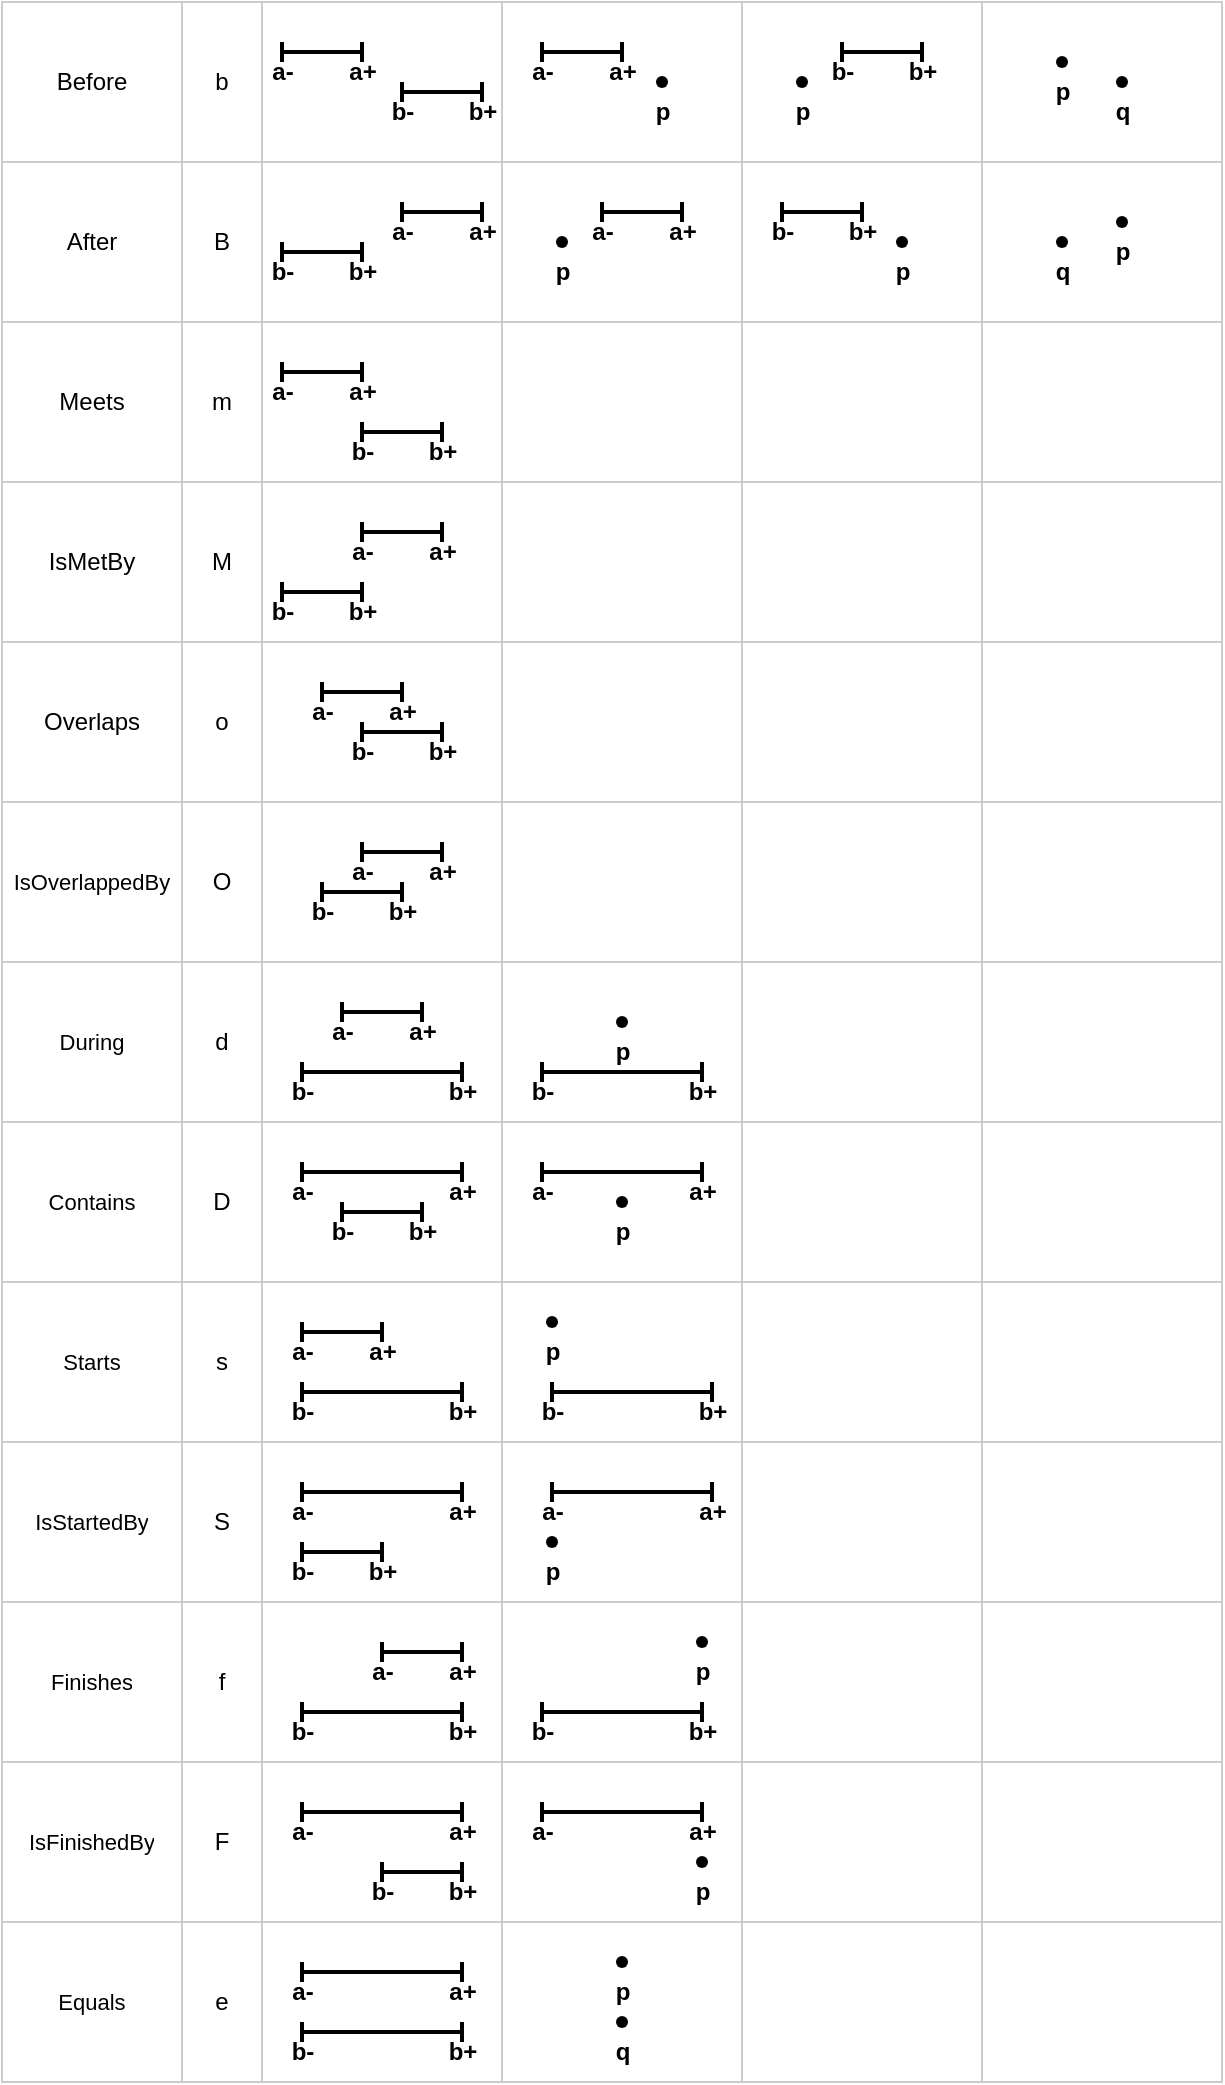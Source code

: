 <mxfile scale="1" border="0" disableSvgWarning="true">
    <diagram id="Kg16l-IW-ko9S0foNlR1" name="Relations">
        <mxGraphModel dx="1063" dy="923" grid="1" gridSize="10" guides="1" tooltips="1" connect="1" arrows="1" fold="1" page="1" pageScale="1" pageWidth="850" pageHeight="1100" math="0" shadow="0">
            <root>
                <mxCell id="0"/>
                <mxCell id="1" parent="0"/>
                <mxCell id="17" value="" style="shape=table;html=1;whiteSpace=wrap;startSize=0;container=1;collapsible=0;childLayout=tableLayout;strokeWidth=1;strokeColor=#CCCCCC;" parent="1" vertex="1">
                    <mxGeometry x="30" y="40" width="610" height="1040" as="geometry"/>
                </mxCell>
                <mxCell id="22" value="" style="shape=partialRectangle;html=1;whiteSpace=wrap;collapsible=0;dropTarget=0;pointerEvents=0;fillColor=none;top=0;left=0;bottom=0;right=0;points=[[0,0.5],[1,0.5]];portConstraint=eastwest;" parent="17" vertex="1">
                    <mxGeometry width="610" height="80" as="geometry"/>
                </mxCell>
                <mxCell id="23" value="Before" style="shape=partialRectangle;html=1;whiteSpace=wrap;connectable=0;fillColor=none;top=0;left=0;bottom=0;right=0;overflow=hidden;pointerEvents=1;" parent="22" vertex="1">
                    <mxGeometry width="90" height="80" as="geometry">
                        <mxRectangle width="90" height="80" as="alternateBounds"/>
                    </mxGeometry>
                </mxCell>
                <mxCell id="24" value="b" style="shape=partialRectangle;html=1;whiteSpace=wrap;connectable=0;fillColor=none;top=0;left=0;bottom=0;right=0;overflow=hidden;pointerEvents=1;" parent="22" vertex="1">
                    <mxGeometry x="90" width="40" height="80" as="geometry">
                        <mxRectangle width="40" height="80" as="alternateBounds"/>
                    </mxGeometry>
                </mxCell>
                <mxCell id="33" style="shape=partialRectangle;html=1;whiteSpace=wrap;connectable=0;fillColor=none;top=0;left=0;bottom=0;right=0;overflow=hidden;pointerEvents=1;" parent="22" vertex="1">
                    <mxGeometry x="130" width="120" height="80" as="geometry">
                        <mxRectangle width="120" height="80" as="alternateBounds"/>
                    </mxGeometry>
                </mxCell>
                <mxCell id="36" style="shape=partialRectangle;html=1;whiteSpace=wrap;connectable=0;fillColor=none;top=0;left=0;bottom=0;right=0;overflow=hidden;pointerEvents=1;" parent="22" vertex="1">
                    <mxGeometry x="250" width="120" height="80" as="geometry">
                        <mxRectangle width="120" height="80" as="alternateBounds"/>
                    </mxGeometry>
                </mxCell>
                <mxCell id="39" style="shape=partialRectangle;html=1;whiteSpace=wrap;connectable=0;fillColor=none;top=0;left=0;bottom=0;right=0;overflow=hidden;pointerEvents=1;" parent="22" vertex="1">
                    <mxGeometry x="370" width="120" height="80" as="geometry">
                        <mxRectangle width="120" height="80" as="alternateBounds"/>
                    </mxGeometry>
                </mxCell>
                <mxCell id="42" style="shape=partialRectangle;html=1;whiteSpace=wrap;connectable=0;fillColor=none;top=0;left=0;bottom=0;right=0;overflow=hidden;pointerEvents=1;" parent="22" vertex="1">
                    <mxGeometry x="490" width="120" height="80" as="geometry">
                        <mxRectangle width="120" height="80" as="alternateBounds"/>
                    </mxGeometry>
                </mxCell>
                <mxCell id="26" value="" style="shape=partialRectangle;html=1;whiteSpace=wrap;collapsible=0;dropTarget=0;pointerEvents=0;fillColor=none;top=0;left=0;bottom=0;right=0;points=[[0,0.5],[1,0.5]];portConstraint=eastwest;" parent="17" vertex="1">
                    <mxGeometry y="80" width="610" height="80" as="geometry"/>
                </mxCell>
                <mxCell id="27" value="After" style="shape=partialRectangle;html=1;whiteSpace=wrap;connectable=0;fillColor=none;top=0;left=0;bottom=0;right=0;overflow=hidden;pointerEvents=1;" parent="26" vertex="1">
                    <mxGeometry width="90" height="80" as="geometry">
                        <mxRectangle width="90" height="80" as="alternateBounds"/>
                    </mxGeometry>
                </mxCell>
                <mxCell id="28" value="B" style="shape=partialRectangle;html=1;whiteSpace=wrap;connectable=0;fillColor=none;top=0;left=0;bottom=0;right=0;overflow=hidden;pointerEvents=1;" parent="26" vertex="1">
                    <mxGeometry x="90" width="40" height="80" as="geometry">
                        <mxRectangle width="40" height="80" as="alternateBounds"/>
                    </mxGeometry>
                </mxCell>
                <mxCell id="34" style="shape=partialRectangle;html=1;whiteSpace=wrap;connectable=0;fillColor=none;top=0;left=0;bottom=0;right=0;overflow=hidden;pointerEvents=1;" parent="26" vertex="1">
                    <mxGeometry x="130" width="120" height="80" as="geometry">
                        <mxRectangle width="120" height="80" as="alternateBounds"/>
                    </mxGeometry>
                </mxCell>
                <mxCell id="37" style="shape=partialRectangle;html=1;whiteSpace=wrap;connectable=0;fillColor=none;top=0;left=0;bottom=0;right=0;overflow=hidden;pointerEvents=1;" parent="26" vertex="1">
                    <mxGeometry x="250" width="120" height="80" as="geometry">
                        <mxRectangle width="120" height="80" as="alternateBounds"/>
                    </mxGeometry>
                </mxCell>
                <mxCell id="40" style="shape=partialRectangle;html=1;whiteSpace=wrap;connectable=0;fillColor=none;top=0;left=0;bottom=0;right=0;overflow=hidden;pointerEvents=1;" parent="26" vertex="1">
                    <mxGeometry x="370" width="120" height="80" as="geometry">
                        <mxRectangle width="120" height="80" as="alternateBounds"/>
                    </mxGeometry>
                </mxCell>
                <mxCell id="43" style="shape=partialRectangle;html=1;whiteSpace=wrap;connectable=0;fillColor=none;top=0;left=0;bottom=0;right=0;overflow=hidden;pointerEvents=1;" parent="26" vertex="1">
                    <mxGeometry x="490" width="120" height="80" as="geometry">
                        <mxRectangle width="120" height="80" as="alternateBounds"/>
                    </mxGeometry>
                </mxCell>
                <mxCell id="156" style="shape=partialRectangle;html=1;whiteSpace=wrap;collapsible=0;dropTarget=0;pointerEvents=0;fillColor=none;top=0;left=0;bottom=0;right=0;points=[[0,0.5],[1,0.5]];portConstraint=eastwest;" parent="17" vertex="1">
                    <mxGeometry y="160" width="610" height="80" as="geometry"/>
                </mxCell>
                <mxCell id="157" value="Meets" style="shape=partialRectangle;html=1;whiteSpace=wrap;connectable=0;fillColor=none;top=0;left=0;bottom=0;right=0;overflow=hidden;pointerEvents=1;" parent="156" vertex="1">
                    <mxGeometry width="90" height="80" as="geometry">
                        <mxRectangle width="90" height="80" as="alternateBounds"/>
                    </mxGeometry>
                </mxCell>
                <mxCell id="158" value="m" style="shape=partialRectangle;html=1;whiteSpace=wrap;connectable=0;fillColor=none;top=0;left=0;bottom=0;right=0;overflow=hidden;pointerEvents=1;" parent="156" vertex="1">
                    <mxGeometry x="90" width="40" height="80" as="geometry">
                        <mxRectangle width="40" height="80" as="alternateBounds"/>
                    </mxGeometry>
                </mxCell>
                <mxCell id="159" style="shape=partialRectangle;html=1;whiteSpace=wrap;connectable=0;fillColor=none;top=0;left=0;bottom=0;right=0;overflow=hidden;pointerEvents=1;" parent="156" vertex="1">
                    <mxGeometry x="130" width="120" height="80" as="geometry">
                        <mxRectangle width="120" height="80" as="alternateBounds"/>
                    </mxGeometry>
                </mxCell>
                <mxCell id="160" style="shape=partialRectangle;html=1;whiteSpace=wrap;connectable=0;fillColor=none;top=0;left=0;bottom=0;right=0;overflow=hidden;pointerEvents=1;" parent="156" vertex="1">
                    <mxGeometry x="250" width="120" height="80" as="geometry">
                        <mxRectangle width="120" height="80" as="alternateBounds"/>
                    </mxGeometry>
                </mxCell>
                <mxCell id="161" style="shape=partialRectangle;html=1;whiteSpace=wrap;connectable=0;fillColor=none;top=0;left=0;bottom=0;right=0;overflow=hidden;pointerEvents=1;" parent="156" vertex="1">
                    <mxGeometry x="370" width="120" height="80" as="geometry">
                        <mxRectangle width="120" height="80" as="alternateBounds"/>
                    </mxGeometry>
                </mxCell>
                <mxCell id="162" style="shape=partialRectangle;html=1;whiteSpace=wrap;connectable=0;fillColor=none;top=0;left=0;bottom=0;right=0;overflow=hidden;pointerEvents=1;" parent="156" vertex="1">
                    <mxGeometry x="490" width="120" height="80" as="geometry">
                        <mxRectangle width="120" height="80" as="alternateBounds"/>
                    </mxGeometry>
                </mxCell>
                <mxCell id="164" style="shape=partialRectangle;html=1;whiteSpace=wrap;collapsible=0;dropTarget=0;pointerEvents=0;fillColor=none;top=0;left=0;bottom=0;right=0;points=[[0,0.5],[1,0.5]];portConstraint=eastwest;" parent="17" vertex="1">
                    <mxGeometry y="240" width="610" height="80" as="geometry"/>
                </mxCell>
                <mxCell id="165" value="IsMetBy" style="shape=partialRectangle;html=1;whiteSpace=wrap;connectable=0;fillColor=none;top=0;left=0;bottom=0;right=0;overflow=hidden;pointerEvents=1;" parent="164" vertex="1">
                    <mxGeometry width="90" height="80" as="geometry">
                        <mxRectangle width="90" height="80" as="alternateBounds"/>
                    </mxGeometry>
                </mxCell>
                <mxCell id="166" value="M" style="shape=partialRectangle;html=1;whiteSpace=wrap;connectable=0;fillColor=none;top=0;left=0;bottom=0;right=0;overflow=hidden;pointerEvents=1;" parent="164" vertex="1">
                    <mxGeometry x="90" width="40" height="80" as="geometry">
                        <mxRectangle width="40" height="80" as="alternateBounds"/>
                    </mxGeometry>
                </mxCell>
                <mxCell id="167" style="shape=partialRectangle;html=1;whiteSpace=wrap;connectable=0;fillColor=none;top=0;left=0;bottom=0;right=0;overflow=hidden;pointerEvents=1;" parent="164" vertex="1">
                    <mxGeometry x="130" width="120" height="80" as="geometry">
                        <mxRectangle width="120" height="80" as="alternateBounds"/>
                    </mxGeometry>
                </mxCell>
                <mxCell id="168" style="shape=partialRectangle;html=1;whiteSpace=wrap;connectable=0;fillColor=none;top=0;left=0;bottom=0;right=0;overflow=hidden;pointerEvents=1;" parent="164" vertex="1">
                    <mxGeometry x="250" width="120" height="80" as="geometry">
                        <mxRectangle width="120" height="80" as="alternateBounds"/>
                    </mxGeometry>
                </mxCell>
                <mxCell id="169" style="shape=partialRectangle;html=1;whiteSpace=wrap;connectable=0;fillColor=none;top=0;left=0;bottom=0;right=0;overflow=hidden;pointerEvents=1;" parent="164" vertex="1">
                    <mxGeometry x="370" width="120" height="80" as="geometry">
                        <mxRectangle width="120" height="80" as="alternateBounds"/>
                    </mxGeometry>
                </mxCell>
                <mxCell id="170" style="shape=partialRectangle;html=1;whiteSpace=wrap;connectable=0;fillColor=none;top=0;left=0;bottom=0;right=0;overflow=hidden;pointerEvents=1;" parent="164" vertex="1">
                    <mxGeometry x="490" width="120" height="80" as="geometry">
                        <mxRectangle width="120" height="80" as="alternateBounds"/>
                    </mxGeometry>
                </mxCell>
                <mxCell id="192" style="shape=partialRectangle;html=1;whiteSpace=wrap;collapsible=0;dropTarget=0;pointerEvents=0;fillColor=none;top=0;left=0;bottom=0;right=0;points=[[0,0.5],[1,0.5]];portConstraint=eastwest;" parent="17" vertex="1">
                    <mxGeometry y="320" width="610" height="80" as="geometry"/>
                </mxCell>
                <mxCell id="193" value="Overlaps" style="shape=partialRectangle;html=1;whiteSpace=wrap;connectable=0;fillColor=none;top=0;left=0;bottom=0;right=0;overflow=hidden;pointerEvents=1;" parent="192" vertex="1">
                    <mxGeometry width="90" height="80" as="geometry">
                        <mxRectangle width="90" height="80" as="alternateBounds"/>
                    </mxGeometry>
                </mxCell>
                <mxCell id="194" value="o" style="shape=partialRectangle;html=1;whiteSpace=wrap;connectable=0;fillColor=none;top=0;left=0;bottom=0;right=0;overflow=hidden;pointerEvents=1;" parent="192" vertex="1">
                    <mxGeometry x="90" width="40" height="80" as="geometry">
                        <mxRectangle width="40" height="80" as="alternateBounds"/>
                    </mxGeometry>
                </mxCell>
                <mxCell id="195" style="shape=partialRectangle;html=1;whiteSpace=wrap;connectable=0;fillColor=none;top=0;left=0;bottom=0;right=0;overflow=hidden;pointerEvents=1;" parent="192" vertex="1">
                    <mxGeometry x="130" width="120" height="80" as="geometry">
                        <mxRectangle width="120" height="80" as="alternateBounds"/>
                    </mxGeometry>
                </mxCell>
                <mxCell id="196" style="shape=partialRectangle;html=1;whiteSpace=wrap;connectable=0;fillColor=none;top=0;left=0;bottom=0;right=0;overflow=hidden;pointerEvents=1;" parent="192" vertex="1">
                    <mxGeometry x="250" width="120" height="80" as="geometry">
                        <mxRectangle width="120" height="80" as="alternateBounds"/>
                    </mxGeometry>
                </mxCell>
                <mxCell id="197" style="shape=partialRectangle;html=1;whiteSpace=wrap;connectable=0;fillColor=none;top=0;left=0;bottom=0;right=0;overflow=hidden;pointerEvents=1;" parent="192" vertex="1">
                    <mxGeometry x="370" width="120" height="80" as="geometry">
                        <mxRectangle width="120" height="80" as="alternateBounds"/>
                    </mxGeometry>
                </mxCell>
                <mxCell id="198" style="shape=partialRectangle;html=1;whiteSpace=wrap;connectable=0;fillColor=none;top=0;left=0;bottom=0;right=0;overflow=hidden;pointerEvents=1;" parent="192" vertex="1">
                    <mxGeometry x="490" width="120" height="80" as="geometry">
                        <mxRectangle width="120" height="80" as="alternateBounds"/>
                    </mxGeometry>
                </mxCell>
                <mxCell id="200" style="shape=partialRectangle;html=1;whiteSpace=wrap;collapsible=0;dropTarget=0;pointerEvents=0;fillColor=none;top=0;left=0;bottom=0;right=0;points=[[0,0.5],[1,0.5]];portConstraint=eastwest;" parent="17" vertex="1">
                    <mxGeometry y="400" width="610" height="80" as="geometry"/>
                </mxCell>
                <mxCell id="201" value="IsOverlappedBy" style="shape=partialRectangle;html=1;whiteSpace=wrap;connectable=0;fillColor=none;top=0;left=0;bottom=0;right=0;overflow=hidden;pointerEvents=1;fontSize=11;" parent="200" vertex="1">
                    <mxGeometry width="90" height="80" as="geometry">
                        <mxRectangle width="90" height="80" as="alternateBounds"/>
                    </mxGeometry>
                </mxCell>
                <mxCell id="202" value="O" style="shape=partialRectangle;html=1;whiteSpace=wrap;connectable=0;fillColor=none;top=0;left=0;bottom=0;right=0;overflow=hidden;pointerEvents=1;" parent="200" vertex="1">
                    <mxGeometry x="90" width="40" height="80" as="geometry">
                        <mxRectangle width="40" height="80" as="alternateBounds"/>
                    </mxGeometry>
                </mxCell>
                <mxCell id="203" style="shape=partialRectangle;html=1;whiteSpace=wrap;connectable=0;fillColor=none;top=0;left=0;bottom=0;right=0;overflow=hidden;pointerEvents=1;" parent="200" vertex="1">
                    <mxGeometry x="130" width="120" height="80" as="geometry">
                        <mxRectangle width="120" height="80" as="alternateBounds"/>
                    </mxGeometry>
                </mxCell>
                <mxCell id="204" style="shape=partialRectangle;html=1;whiteSpace=wrap;connectable=0;fillColor=none;top=0;left=0;bottom=0;right=0;overflow=hidden;pointerEvents=1;" parent="200" vertex="1">
                    <mxGeometry x="250" width="120" height="80" as="geometry">
                        <mxRectangle width="120" height="80" as="alternateBounds"/>
                    </mxGeometry>
                </mxCell>
                <mxCell id="205" style="shape=partialRectangle;html=1;whiteSpace=wrap;connectable=0;fillColor=none;top=0;left=0;bottom=0;right=0;overflow=hidden;pointerEvents=1;" parent="200" vertex="1">
                    <mxGeometry x="370" width="120" height="80" as="geometry">
                        <mxRectangle width="120" height="80" as="alternateBounds"/>
                    </mxGeometry>
                </mxCell>
                <mxCell id="206" style="shape=partialRectangle;html=1;whiteSpace=wrap;connectable=0;fillColor=none;top=0;left=0;bottom=0;right=0;overflow=hidden;pointerEvents=1;" parent="200" vertex="1">
                    <mxGeometry x="490" width="120" height="80" as="geometry">
                        <mxRectangle width="120" height="80" as="alternateBounds"/>
                    </mxGeometry>
                </mxCell>
                <mxCell id="227" style="shape=partialRectangle;html=1;whiteSpace=wrap;collapsible=0;dropTarget=0;pointerEvents=0;fillColor=none;top=0;left=0;bottom=0;right=0;points=[[0,0.5],[1,0.5]];portConstraint=eastwest;" parent="17" vertex="1">
                    <mxGeometry y="480" width="610" height="80" as="geometry"/>
                </mxCell>
                <mxCell id="228" value="During" style="shape=partialRectangle;html=1;whiteSpace=wrap;connectable=0;fillColor=none;top=0;left=0;bottom=0;right=0;overflow=hidden;pointerEvents=1;fontSize=11;" parent="227" vertex="1">
                    <mxGeometry width="90" height="80" as="geometry">
                        <mxRectangle width="90" height="80" as="alternateBounds"/>
                    </mxGeometry>
                </mxCell>
                <mxCell id="229" value="d" style="shape=partialRectangle;html=1;whiteSpace=wrap;connectable=0;fillColor=none;top=0;left=0;bottom=0;right=0;overflow=hidden;pointerEvents=1;" parent="227" vertex="1">
                    <mxGeometry x="90" width="40" height="80" as="geometry">
                        <mxRectangle width="40" height="80" as="alternateBounds"/>
                    </mxGeometry>
                </mxCell>
                <mxCell id="230" style="shape=partialRectangle;html=1;whiteSpace=wrap;connectable=0;fillColor=none;top=0;left=0;bottom=0;right=0;overflow=hidden;pointerEvents=1;" parent="227" vertex="1">
                    <mxGeometry x="130" width="120" height="80" as="geometry">
                        <mxRectangle width="120" height="80" as="alternateBounds"/>
                    </mxGeometry>
                </mxCell>
                <mxCell id="231" style="shape=partialRectangle;html=1;whiteSpace=wrap;connectable=0;fillColor=none;top=0;left=0;bottom=0;right=0;overflow=hidden;pointerEvents=1;" parent="227" vertex="1">
                    <mxGeometry x="250" width="120" height="80" as="geometry">
                        <mxRectangle width="120" height="80" as="alternateBounds"/>
                    </mxGeometry>
                </mxCell>
                <mxCell id="232" style="shape=partialRectangle;html=1;whiteSpace=wrap;connectable=0;fillColor=none;top=0;left=0;bottom=0;right=0;overflow=hidden;pointerEvents=1;" parent="227" vertex="1">
                    <mxGeometry x="370" width="120" height="80" as="geometry">
                        <mxRectangle width="120" height="80" as="alternateBounds"/>
                    </mxGeometry>
                </mxCell>
                <mxCell id="233" style="shape=partialRectangle;html=1;whiteSpace=wrap;connectable=0;fillColor=none;top=0;left=0;bottom=0;right=0;overflow=hidden;pointerEvents=1;" parent="227" vertex="1">
                    <mxGeometry x="490" width="120" height="80" as="geometry">
                        <mxRectangle width="120" height="80" as="alternateBounds"/>
                    </mxGeometry>
                </mxCell>
                <mxCell id="235" style="shape=partialRectangle;html=1;whiteSpace=wrap;collapsible=0;dropTarget=0;pointerEvents=0;fillColor=none;top=0;left=0;bottom=0;right=0;points=[[0,0.5],[1,0.5]];portConstraint=eastwest;" parent="17" vertex="1">
                    <mxGeometry y="560" width="610" height="80" as="geometry"/>
                </mxCell>
                <mxCell id="236" value="Contains" style="shape=partialRectangle;html=1;whiteSpace=wrap;connectable=0;fillColor=none;top=0;left=0;bottom=0;right=0;overflow=hidden;pointerEvents=1;fontSize=11;" parent="235" vertex="1">
                    <mxGeometry width="90" height="80" as="geometry">
                        <mxRectangle width="90" height="80" as="alternateBounds"/>
                    </mxGeometry>
                </mxCell>
                <mxCell id="237" value="D" style="shape=partialRectangle;html=1;whiteSpace=wrap;connectable=0;fillColor=none;top=0;left=0;bottom=0;right=0;overflow=hidden;pointerEvents=1;" parent="235" vertex="1">
                    <mxGeometry x="90" width="40" height="80" as="geometry">
                        <mxRectangle width="40" height="80" as="alternateBounds"/>
                    </mxGeometry>
                </mxCell>
                <mxCell id="238" style="shape=partialRectangle;html=1;whiteSpace=wrap;connectable=0;fillColor=none;top=0;left=0;bottom=0;right=0;overflow=hidden;pointerEvents=1;" parent="235" vertex="1">
                    <mxGeometry x="130" width="120" height="80" as="geometry">
                        <mxRectangle width="120" height="80" as="alternateBounds"/>
                    </mxGeometry>
                </mxCell>
                <mxCell id="239" style="shape=partialRectangle;html=1;whiteSpace=wrap;connectable=0;fillColor=none;top=0;left=0;bottom=0;right=0;overflow=hidden;pointerEvents=1;" parent="235" vertex="1">
                    <mxGeometry x="250" width="120" height="80" as="geometry">
                        <mxRectangle width="120" height="80" as="alternateBounds"/>
                    </mxGeometry>
                </mxCell>
                <mxCell id="240" style="shape=partialRectangle;html=1;whiteSpace=wrap;connectable=0;fillColor=none;top=0;left=0;bottom=0;right=0;overflow=hidden;pointerEvents=1;" parent="235" vertex="1">
                    <mxGeometry x="370" width="120" height="80" as="geometry">
                        <mxRectangle width="120" height="80" as="alternateBounds"/>
                    </mxGeometry>
                </mxCell>
                <mxCell id="241" style="shape=partialRectangle;html=1;whiteSpace=wrap;connectable=0;fillColor=none;top=0;left=0;bottom=0;right=0;overflow=hidden;pointerEvents=1;" parent="235" vertex="1">
                    <mxGeometry x="490" width="120" height="80" as="geometry">
                        <mxRectangle width="120" height="80" as="alternateBounds"/>
                    </mxGeometry>
                </mxCell>
                <mxCell id="304" style="shape=partialRectangle;html=1;whiteSpace=wrap;collapsible=0;dropTarget=0;pointerEvents=0;fillColor=none;top=0;left=0;bottom=0;right=0;points=[[0,0.5],[1,0.5]];portConstraint=eastwest;" parent="17" vertex="1">
                    <mxGeometry y="640" width="610" height="80" as="geometry"/>
                </mxCell>
                <mxCell id="305" value="Starts" style="shape=partialRectangle;html=1;whiteSpace=wrap;connectable=0;fillColor=none;top=0;left=0;bottom=0;right=0;overflow=hidden;pointerEvents=1;fontSize=11;" parent="304" vertex="1">
                    <mxGeometry width="90" height="80" as="geometry">
                        <mxRectangle width="90" height="80" as="alternateBounds"/>
                    </mxGeometry>
                </mxCell>
                <mxCell id="306" value="s" style="shape=partialRectangle;html=1;whiteSpace=wrap;connectable=0;fillColor=none;top=0;left=0;bottom=0;right=0;overflow=hidden;pointerEvents=1;" parent="304" vertex="1">
                    <mxGeometry x="90" width="40" height="80" as="geometry">
                        <mxRectangle width="40" height="80" as="alternateBounds"/>
                    </mxGeometry>
                </mxCell>
                <mxCell id="307" style="shape=partialRectangle;html=1;whiteSpace=wrap;connectable=0;fillColor=none;top=0;left=0;bottom=0;right=0;overflow=hidden;pointerEvents=1;" parent="304" vertex="1">
                    <mxGeometry x="130" width="120" height="80" as="geometry">
                        <mxRectangle width="120" height="80" as="alternateBounds"/>
                    </mxGeometry>
                </mxCell>
                <mxCell id="308" style="shape=partialRectangle;html=1;whiteSpace=wrap;connectable=0;fillColor=none;top=0;left=0;bottom=0;right=0;overflow=hidden;pointerEvents=1;" parent="304" vertex="1">
                    <mxGeometry x="250" width="120" height="80" as="geometry">
                        <mxRectangle width="120" height="80" as="alternateBounds"/>
                    </mxGeometry>
                </mxCell>
                <mxCell id="309" style="shape=partialRectangle;html=1;whiteSpace=wrap;connectable=0;fillColor=none;top=0;left=0;bottom=0;right=0;overflow=hidden;pointerEvents=1;" parent="304" vertex="1">
                    <mxGeometry x="370" width="120" height="80" as="geometry">
                        <mxRectangle width="120" height="80" as="alternateBounds"/>
                    </mxGeometry>
                </mxCell>
                <mxCell id="310" style="shape=partialRectangle;html=1;whiteSpace=wrap;connectable=0;fillColor=none;top=0;left=0;bottom=0;right=0;overflow=hidden;pointerEvents=1;" parent="304" vertex="1">
                    <mxGeometry x="490" width="120" height="80" as="geometry">
                        <mxRectangle width="120" height="80" as="alternateBounds"/>
                    </mxGeometry>
                </mxCell>
                <mxCell id="312" style="shape=partialRectangle;html=1;whiteSpace=wrap;collapsible=0;dropTarget=0;pointerEvents=0;fillColor=none;top=0;left=0;bottom=0;right=0;points=[[0,0.5],[1,0.5]];portConstraint=eastwest;" parent="17" vertex="1">
                    <mxGeometry y="720" width="610" height="80" as="geometry"/>
                </mxCell>
                <mxCell id="313" value="IsStartedBy" style="shape=partialRectangle;html=1;whiteSpace=wrap;connectable=0;fillColor=none;top=0;left=0;bottom=0;right=0;overflow=hidden;pointerEvents=1;fontSize=11;" parent="312" vertex="1">
                    <mxGeometry width="90" height="80" as="geometry">
                        <mxRectangle width="90" height="80" as="alternateBounds"/>
                    </mxGeometry>
                </mxCell>
                <mxCell id="314" value="S" style="shape=partialRectangle;html=1;whiteSpace=wrap;connectable=0;fillColor=none;top=0;left=0;bottom=0;right=0;overflow=hidden;pointerEvents=1;" parent="312" vertex="1">
                    <mxGeometry x="90" width="40" height="80" as="geometry">
                        <mxRectangle width="40" height="80" as="alternateBounds"/>
                    </mxGeometry>
                </mxCell>
                <mxCell id="315" style="shape=partialRectangle;html=1;whiteSpace=wrap;connectable=0;fillColor=none;top=0;left=0;bottom=0;right=0;overflow=hidden;pointerEvents=1;" parent="312" vertex="1">
                    <mxGeometry x="130" width="120" height="80" as="geometry">
                        <mxRectangle width="120" height="80" as="alternateBounds"/>
                    </mxGeometry>
                </mxCell>
                <mxCell id="316" style="shape=partialRectangle;html=1;whiteSpace=wrap;connectable=0;fillColor=none;top=0;left=0;bottom=0;right=0;overflow=hidden;pointerEvents=1;" parent="312" vertex="1">
                    <mxGeometry x="250" width="120" height="80" as="geometry">
                        <mxRectangle width="120" height="80" as="alternateBounds"/>
                    </mxGeometry>
                </mxCell>
                <mxCell id="317" style="shape=partialRectangle;html=1;whiteSpace=wrap;connectable=0;fillColor=none;top=0;left=0;bottom=0;right=0;overflow=hidden;pointerEvents=1;" parent="312" vertex="1">
                    <mxGeometry x="370" width="120" height="80" as="geometry">
                        <mxRectangle width="120" height="80" as="alternateBounds"/>
                    </mxGeometry>
                </mxCell>
                <mxCell id="318" style="shape=partialRectangle;html=1;whiteSpace=wrap;connectable=0;fillColor=none;top=0;left=0;bottom=0;right=0;overflow=hidden;pointerEvents=1;" parent="312" vertex="1">
                    <mxGeometry x="490" width="120" height="80" as="geometry">
                        <mxRectangle width="120" height="80" as="alternateBounds"/>
                    </mxGeometry>
                </mxCell>
                <mxCell id="76ibLKwCJiMoYFnVsPmj-357" style="shape=partialRectangle;html=1;whiteSpace=wrap;collapsible=0;dropTarget=0;pointerEvents=0;fillColor=none;top=0;left=0;bottom=0;right=0;points=[[0,0.5],[1,0.5]];portConstraint=eastwest;" parent="17" vertex="1">
                    <mxGeometry y="800" width="610" height="80" as="geometry"/>
                </mxCell>
                <mxCell id="76ibLKwCJiMoYFnVsPmj-358" value="Finishes" style="shape=partialRectangle;html=1;whiteSpace=wrap;connectable=0;fillColor=none;top=0;left=0;bottom=0;right=0;overflow=hidden;pointerEvents=1;fontSize=11;" parent="76ibLKwCJiMoYFnVsPmj-357" vertex="1">
                    <mxGeometry width="90" height="80" as="geometry">
                        <mxRectangle width="90" height="80" as="alternateBounds"/>
                    </mxGeometry>
                </mxCell>
                <mxCell id="76ibLKwCJiMoYFnVsPmj-359" value="f" style="shape=partialRectangle;html=1;whiteSpace=wrap;connectable=0;fillColor=none;top=0;left=0;bottom=0;right=0;overflow=hidden;pointerEvents=1;" parent="76ibLKwCJiMoYFnVsPmj-357" vertex="1">
                    <mxGeometry x="90" width="40" height="80" as="geometry">
                        <mxRectangle width="40" height="80" as="alternateBounds"/>
                    </mxGeometry>
                </mxCell>
                <mxCell id="76ibLKwCJiMoYFnVsPmj-360" style="shape=partialRectangle;html=1;whiteSpace=wrap;connectable=0;fillColor=none;top=0;left=0;bottom=0;right=0;overflow=hidden;pointerEvents=1;" parent="76ibLKwCJiMoYFnVsPmj-357" vertex="1">
                    <mxGeometry x="130" width="120" height="80" as="geometry">
                        <mxRectangle width="120" height="80" as="alternateBounds"/>
                    </mxGeometry>
                </mxCell>
                <mxCell id="76ibLKwCJiMoYFnVsPmj-361" style="shape=partialRectangle;html=1;whiteSpace=wrap;connectable=0;fillColor=none;top=0;left=0;bottom=0;right=0;overflow=hidden;pointerEvents=1;" parent="76ibLKwCJiMoYFnVsPmj-357" vertex="1">
                    <mxGeometry x="250" width="120" height="80" as="geometry">
                        <mxRectangle width="120" height="80" as="alternateBounds"/>
                    </mxGeometry>
                </mxCell>
                <mxCell id="76ibLKwCJiMoYFnVsPmj-362" style="shape=partialRectangle;html=1;whiteSpace=wrap;connectable=0;fillColor=none;top=0;left=0;bottom=0;right=0;overflow=hidden;pointerEvents=1;" parent="76ibLKwCJiMoYFnVsPmj-357" vertex="1">
                    <mxGeometry x="370" width="120" height="80" as="geometry">
                        <mxRectangle width="120" height="80" as="alternateBounds"/>
                    </mxGeometry>
                </mxCell>
                <mxCell id="76ibLKwCJiMoYFnVsPmj-363" style="shape=partialRectangle;html=1;whiteSpace=wrap;connectable=0;fillColor=none;top=0;left=0;bottom=0;right=0;overflow=hidden;pointerEvents=1;" parent="76ibLKwCJiMoYFnVsPmj-357" vertex="1">
                    <mxGeometry x="490" width="120" height="80" as="geometry">
                        <mxRectangle width="120" height="80" as="alternateBounds"/>
                    </mxGeometry>
                </mxCell>
                <mxCell id="76ibLKwCJiMoYFnVsPmj-365" style="shape=partialRectangle;html=1;whiteSpace=wrap;collapsible=0;dropTarget=0;pointerEvents=0;fillColor=none;top=0;left=0;bottom=0;right=0;points=[[0,0.5],[1,0.5]];portConstraint=eastwest;" parent="17" vertex="1">
                    <mxGeometry y="880" width="610" height="80" as="geometry"/>
                </mxCell>
                <mxCell id="76ibLKwCJiMoYFnVsPmj-366" value="IsFinishedBy" style="shape=partialRectangle;html=1;whiteSpace=wrap;connectable=0;fillColor=none;top=0;left=0;bottom=0;right=0;overflow=hidden;pointerEvents=1;fontSize=11;" parent="76ibLKwCJiMoYFnVsPmj-365" vertex="1">
                    <mxGeometry width="90" height="80" as="geometry">
                        <mxRectangle width="90" height="80" as="alternateBounds"/>
                    </mxGeometry>
                </mxCell>
                <mxCell id="76ibLKwCJiMoYFnVsPmj-367" value="F" style="shape=partialRectangle;html=1;whiteSpace=wrap;connectable=0;fillColor=none;top=0;left=0;bottom=0;right=0;overflow=hidden;pointerEvents=1;" parent="76ibLKwCJiMoYFnVsPmj-365" vertex="1">
                    <mxGeometry x="90" width="40" height="80" as="geometry">
                        <mxRectangle width="40" height="80" as="alternateBounds"/>
                    </mxGeometry>
                </mxCell>
                <mxCell id="76ibLKwCJiMoYFnVsPmj-368" style="shape=partialRectangle;html=1;whiteSpace=wrap;connectable=0;fillColor=none;top=0;left=0;bottom=0;right=0;overflow=hidden;pointerEvents=1;" parent="76ibLKwCJiMoYFnVsPmj-365" vertex="1">
                    <mxGeometry x="130" width="120" height="80" as="geometry">
                        <mxRectangle width="120" height="80" as="alternateBounds"/>
                    </mxGeometry>
                </mxCell>
                <mxCell id="76ibLKwCJiMoYFnVsPmj-369" style="shape=partialRectangle;html=1;whiteSpace=wrap;connectable=0;fillColor=none;top=0;left=0;bottom=0;right=0;overflow=hidden;pointerEvents=1;" parent="76ibLKwCJiMoYFnVsPmj-365" vertex="1">
                    <mxGeometry x="250" width="120" height="80" as="geometry">
                        <mxRectangle width="120" height="80" as="alternateBounds"/>
                    </mxGeometry>
                </mxCell>
                <mxCell id="76ibLKwCJiMoYFnVsPmj-370" style="shape=partialRectangle;html=1;whiteSpace=wrap;connectable=0;fillColor=none;top=0;left=0;bottom=0;right=0;overflow=hidden;pointerEvents=1;" parent="76ibLKwCJiMoYFnVsPmj-365" vertex="1">
                    <mxGeometry x="370" width="120" height="80" as="geometry">
                        <mxRectangle width="120" height="80" as="alternateBounds"/>
                    </mxGeometry>
                </mxCell>
                <mxCell id="76ibLKwCJiMoYFnVsPmj-371" style="shape=partialRectangle;html=1;whiteSpace=wrap;connectable=0;fillColor=none;top=0;left=0;bottom=0;right=0;overflow=hidden;pointerEvents=1;" parent="76ibLKwCJiMoYFnVsPmj-365" vertex="1">
                    <mxGeometry x="490" width="120" height="80" as="geometry">
                        <mxRectangle width="120" height="80" as="alternateBounds"/>
                    </mxGeometry>
                </mxCell>
                <mxCell id="76ibLKwCJiMoYFnVsPmj-401" style="shape=partialRectangle;html=1;whiteSpace=wrap;collapsible=0;dropTarget=0;pointerEvents=0;fillColor=none;top=0;left=0;bottom=0;right=0;points=[[0,0.5],[1,0.5]];portConstraint=eastwest;" parent="17" vertex="1">
                    <mxGeometry y="960" width="610" height="80" as="geometry"/>
                </mxCell>
                <mxCell id="76ibLKwCJiMoYFnVsPmj-402" value="Equals" style="shape=partialRectangle;html=1;whiteSpace=wrap;connectable=0;fillColor=none;top=0;left=0;bottom=0;right=0;overflow=hidden;pointerEvents=1;fontSize=11;" parent="76ibLKwCJiMoYFnVsPmj-401" vertex="1">
                    <mxGeometry width="90" height="80" as="geometry">
                        <mxRectangle width="90" height="80" as="alternateBounds"/>
                    </mxGeometry>
                </mxCell>
                <mxCell id="76ibLKwCJiMoYFnVsPmj-403" value="e" style="shape=partialRectangle;html=1;whiteSpace=wrap;connectable=0;fillColor=none;top=0;left=0;bottom=0;right=0;overflow=hidden;pointerEvents=1;" parent="76ibLKwCJiMoYFnVsPmj-401" vertex="1">
                    <mxGeometry x="90" width="40" height="80" as="geometry">
                        <mxRectangle width="40" height="80" as="alternateBounds"/>
                    </mxGeometry>
                </mxCell>
                <mxCell id="76ibLKwCJiMoYFnVsPmj-404" style="shape=partialRectangle;html=1;whiteSpace=wrap;connectable=0;fillColor=none;top=0;left=0;bottom=0;right=0;overflow=hidden;pointerEvents=1;" parent="76ibLKwCJiMoYFnVsPmj-401" vertex="1">
                    <mxGeometry x="130" width="120" height="80" as="geometry">
                        <mxRectangle width="120" height="80" as="alternateBounds"/>
                    </mxGeometry>
                </mxCell>
                <mxCell id="76ibLKwCJiMoYFnVsPmj-405" style="shape=partialRectangle;html=1;whiteSpace=wrap;connectable=0;fillColor=none;top=0;left=0;bottom=0;right=0;overflow=hidden;pointerEvents=1;" parent="76ibLKwCJiMoYFnVsPmj-401" vertex="1">
                    <mxGeometry x="250" width="120" height="80" as="geometry">
                        <mxRectangle width="120" height="80" as="alternateBounds"/>
                    </mxGeometry>
                </mxCell>
                <mxCell id="76ibLKwCJiMoYFnVsPmj-406" style="shape=partialRectangle;html=1;whiteSpace=wrap;connectable=0;fillColor=none;top=0;left=0;bottom=0;right=0;overflow=hidden;pointerEvents=1;" parent="76ibLKwCJiMoYFnVsPmj-401" vertex="1">
                    <mxGeometry x="370" width="120" height="80" as="geometry">
                        <mxRectangle width="120" height="80" as="alternateBounds"/>
                    </mxGeometry>
                </mxCell>
                <mxCell id="76ibLKwCJiMoYFnVsPmj-407" style="shape=partialRectangle;html=1;whiteSpace=wrap;connectable=0;fillColor=none;top=0;left=0;bottom=0;right=0;overflow=hidden;pointerEvents=1;" parent="76ibLKwCJiMoYFnVsPmj-401" vertex="1">
                    <mxGeometry x="490" width="120" height="80" as="geometry">
                        <mxRectangle width="120" height="80" as="alternateBounds"/>
                    </mxGeometry>
                </mxCell>
                <mxCell id="81" value="" style="group" parent="1" vertex="1" connectable="0">
                    <mxGeometry x="160" y="60" width="120" height="40" as="geometry"/>
                </mxCell>
                <mxCell id="73" value="" style="group" parent="81" vertex="1" connectable="0">
                    <mxGeometry width="60" height="20" as="geometry"/>
                </mxCell>
                <object label="" first="a-" last="a+" id="74">
                    <mxCell style="shape=crossbar;whiteSpace=wrap;html=1;rounded=1;strokeWidth=2;" parent="73" vertex="1">
                        <mxGeometry x="10" width="40" height="10" as="geometry"/>
                    </mxCell>
                </object>
                <mxCell id="75" value="a-" style="text;strokeColor=none;fillColor=none;html=1;fontSize=12;fontStyle=1;verticalAlign=middle;align=center;" parent="73" vertex="1">
                    <mxGeometry y="10" width="20" height="10" as="geometry"/>
                </mxCell>
                <mxCell id="76" value="a+" style="text;strokeColor=none;fillColor=none;html=1;fontSize=12;fontStyle=1;verticalAlign=middle;align=center;" parent="73" vertex="1">
                    <mxGeometry x="40" y="10" width="20" height="10" as="geometry"/>
                </mxCell>
                <mxCell id="77" value="" style="group" parent="81" vertex="1" connectable="0">
                    <mxGeometry x="60" y="20" width="60" height="20" as="geometry"/>
                </mxCell>
                <object label="" first="a-" last="a+" id="78">
                    <mxCell style="shape=crossbar;whiteSpace=wrap;html=1;rounded=1;strokeWidth=2;" parent="77" vertex="1">
                        <mxGeometry x="10" width="40" height="10" as="geometry"/>
                    </mxCell>
                </object>
                <mxCell id="79" value="b-" style="text;strokeColor=none;fillColor=none;html=1;fontSize=12;fontStyle=1;verticalAlign=middle;align=center;" parent="77" vertex="1">
                    <mxGeometry y="10" width="20" height="10" as="geometry"/>
                </mxCell>
                <mxCell id="80" value="b+" style="text;strokeColor=none;fillColor=none;html=1;fontSize=12;fontStyle=1;verticalAlign=middle;align=center;" parent="77" vertex="1">
                    <mxGeometry x="40" y="10" width="20" height="10" as="geometry"/>
                </mxCell>
                <mxCell id="97" value="" style="group" parent="1" vertex="1" connectable="0">
                    <mxGeometry x="160" y="140" width="120" height="40" as="geometry"/>
                </mxCell>
                <mxCell id="89" value="" style="group" parent="97" vertex="1" connectable="0">
                    <mxGeometry x="60" width="60" height="20" as="geometry"/>
                </mxCell>
                <object label="" first="a-" last="a+" id="90">
                    <mxCell style="shape=crossbar;whiteSpace=wrap;html=1;rounded=1;strokeWidth=2;" parent="89" vertex="1">
                        <mxGeometry x="10" width="40" height="10" as="geometry"/>
                    </mxCell>
                </object>
                <mxCell id="91" value="a-" style="text;strokeColor=none;fillColor=none;html=1;fontSize=12;fontStyle=1;verticalAlign=middle;align=center;" parent="89" vertex="1">
                    <mxGeometry y="10" width="20" height="10" as="geometry"/>
                </mxCell>
                <mxCell id="92" value="a+" style="text;strokeColor=none;fillColor=none;html=1;fontSize=12;fontStyle=1;verticalAlign=middle;align=center;" parent="89" vertex="1">
                    <mxGeometry x="40" y="10" width="20" height="10" as="geometry"/>
                </mxCell>
                <mxCell id="93" value="" style="group" parent="97" vertex="1" connectable="0">
                    <mxGeometry y="20" width="60" height="20" as="geometry"/>
                </mxCell>
                <object label="" first="a-" last="a+" id="94">
                    <mxCell style="shape=crossbar;whiteSpace=wrap;html=1;rounded=1;strokeWidth=2;" parent="93" vertex="1">
                        <mxGeometry x="10" width="40" height="10" as="geometry"/>
                    </mxCell>
                </object>
                <mxCell id="95" value="b-" style="text;strokeColor=none;fillColor=none;html=1;fontSize=12;fontStyle=1;verticalAlign=middle;align=center;" parent="93" vertex="1">
                    <mxGeometry y="10" width="20" height="10" as="geometry"/>
                </mxCell>
                <mxCell id="96" value="b+" style="text;strokeColor=none;fillColor=none;html=1;fontSize=12;fontStyle=1;verticalAlign=middle;align=center;" parent="93" vertex="1">
                    <mxGeometry x="40" y="10" width="20" height="10" as="geometry"/>
                </mxCell>
                <mxCell id="105" value="" style="group" parent="1" vertex="1" connectable="0">
                    <mxGeometry x="290" y="60" width="90" height="40" as="geometry"/>
                </mxCell>
                <mxCell id="98" value="" style="group" parent="105" vertex="1" connectable="0">
                    <mxGeometry width="60" height="20" as="geometry"/>
                </mxCell>
                <object label="" first="a-" last="a+" id="99">
                    <mxCell style="shape=crossbar;whiteSpace=wrap;html=1;rounded=1;strokeWidth=2;" parent="98" vertex="1">
                        <mxGeometry x="10" width="40" height="10" as="geometry"/>
                    </mxCell>
                </object>
                <mxCell id="100" value="a-" style="text;strokeColor=none;fillColor=none;html=1;fontSize=12;fontStyle=1;verticalAlign=middle;align=center;" parent="98" vertex="1">
                    <mxGeometry y="10" width="20" height="10" as="geometry"/>
                </mxCell>
                <mxCell id="101" value="a+" style="text;strokeColor=none;fillColor=none;html=1;fontSize=12;fontStyle=1;verticalAlign=middle;align=center;" parent="98" vertex="1">
                    <mxGeometry x="40" y="10" width="20" height="10" as="geometry"/>
                </mxCell>
                <mxCell id="102" value="" style="group" parent="105" vertex="1" connectable="0">
                    <mxGeometry x="50" width="40" height="40" as="geometry"/>
                </mxCell>
                <mxCell id="103" value="" style="shape=waypoint;sketch=0;fillStyle=solid;size=6;pointerEvents=1;points=[];fillColor=none;resizable=0;rotatable=0;perimeter=centerPerimeter;snapToPoint=1;fontSize=12;strokeColor=#000000;strokeWidth=1;" parent="102" vertex="1">
                    <mxGeometry width="40" height="40" as="geometry"/>
                </mxCell>
                <mxCell id="104" value="p" style="text;strokeColor=none;fillColor=none;html=1;fontSize=12;fontStyle=1;verticalAlign=middle;align=center;" parent="102" vertex="1">
                    <mxGeometry x="10" y="30" width="20" height="10" as="geometry"/>
                </mxCell>
                <mxCell id="116" value="" style="group" parent="1" vertex="1" connectable="0">
                    <mxGeometry x="290" y="140" width="90" height="40" as="geometry"/>
                </mxCell>
                <mxCell id="107" value="" style="group" parent="116" vertex="1" connectable="0">
                    <mxGeometry width="40" height="40" as="geometry"/>
                </mxCell>
                <mxCell id="108" value="" style="shape=waypoint;sketch=0;fillStyle=solid;size=6;pointerEvents=1;points=[];fillColor=none;resizable=0;rotatable=0;perimeter=centerPerimeter;snapToPoint=1;fontSize=12;strokeColor=#000000;strokeWidth=1;" parent="107" vertex="1">
                    <mxGeometry width="40" height="40" as="geometry"/>
                </mxCell>
                <mxCell id="109" value="p" style="text;strokeColor=none;fillColor=none;html=1;fontSize=12;fontStyle=1;verticalAlign=middle;align=center;" parent="107" vertex="1">
                    <mxGeometry x="10" y="30" width="20" height="10" as="geometry"/>
                </mxCell>
                <mxCell id="110" value="" style="group" parent="116" vertex="1" connectable="0">
                    <mxGeometry x="30" width="60" height="20" as="geometry"/>
                </mxCell>
                <object label="" first="a-" last="a+" id="111">
                    <mxCell style="shape=crossbar;whiteSpace=wrap;html=1;rounded=1;strokeWidth=2;" parent="110" vertex="1">
                        <mxGeometry x="10" width="40" height="10" as="geometry"/>
                    </mxCell>
                </object>
                <mxCell id="112" value="a-" style="text;strokeColor=none;fillColor=none;html=1;fontSize=12;fontStyle=1;verticalAlign=middle;align=center;" parent="110" vertex="1">
                    <mxGeometry y="10" width="20" height="10" as="geometry"/>
                </mxCell>
                <mxCell id="113" value="a+" style="text;strokeColor=none;fillColor=none;html=1;fontSize=12;fontStyle=1;verticalAlign=middle;align=center;" parent="110" vertex="1">
                    <mxGeometry x="40" y="10" width="20" height="10" as="geometry"/>
                </mxCell>
                <mxCell id="127" value="" style="group" parent="1" vertex="1" connectable="0">
                    <mxGeometry x="410" y="60" width="90" height="40" as="geometry"/>
                </mxCell>
                <mxCell id="118" value="" style="shape=waypoint;sketch=0;fillStyle=solid;size=6;pointerEvents=1;points=[];fillColor=none;resizable=0;rotatable=0;perimeter=centerPerimeter;snapToPoint=1;fontSize=12;strokeColor=#000000;strokeWidth=1;container=0;" parent="127" vertex="1">
                    <mxGeometry width="40" height="40" as="geometry"/>
                </mxCell>
                <mxCell id="119" value="p" style="text;strokeColor=none;fillColor=none;html=1;fontSize=12;fontStyle=1;verticalAlign=middle;align=center;container=0;" parent="127" vertex="1">
                    <mxGeometry x="10" y="30" width="20" height="10" as="geometry"/>
                </mxCell>
                <object label="" first="a-" last="a+" id="121">
                    <mxCell style="shape=crossbar;whiteSpace=wrap;html=1;rounded=1;strokeWidth=2;container=0;" parent="127" vertex="1">
                        <mxGeometry x="40" width="40" height="10" as="geometry"/>
                    </mxCell>
                </object>
                <mxCell id="122" value="b-" style="text;strokeColor=none;fillColor=none;html=1;fontSize=12;fontStyle=1;verticalAlign=middle;align=center;container=0;" parent="127" vertex="1">
                    <mxGeometry x="30" y="10" width="20" height="10" as="geometry"/>
                </mxCell>
                <mxCell id="123" value="b+" style="text;strokeColor=none;fillColor=none;html=1;fontSize=12;fontStyle=1;verticalAlign=middle;align=center;container=0;" parent="127" vertex="1">
                    <mxGeometry x="70" y="10" width="20" height="10" as="geometry"/>
                </mxCell>
                <mxCell id="140" value="" style="group" parent="1" vertex="1" connectable="0">
                    <mxGeometry x="410" y="140" width="90" height="40" as="geometry"/>
                </mxCell>
                <mxCell id="135" value="" style="shape=waypoint;sketch=0;fillStyle=solid;size=6;pointerEvents=1;points=[];fillColor=none;resizable=0;rotatable=0;perimeter=centerPerimeter;snapToPoint=1;fontSize=12;strokeColor=#000000;strokeWidth=1;container=0;" parent="140" vertex="1">
                    <mxGeometry x="50" width="40" height="40" as="geometry"/>
                </mxCell>
                <mxCell id="136" value="p" style="text;strokeColor=none;fillColor=none;html=1;fontSize=12;fontStyle=1;verticalAlign=middle;align=center;container=0;" parent="140" vertex="1">
                    <mxGeometry x="60" y="30" width="20" height="10" as="geometry"/>
                </mxCell>
                <object label="" first="a-" last="a+" id="137">
                    <mxCell style="shape=crossbar;whiteSpace=wrap;html=1;rounded=1;strokeWidth=2;container=0;" parent="140" vertex="1">
                        <mxGeometry x="10" width="40" height="10" as="geometry"/>
                    </mxCell>
                </object>
                <mxCell id="138" value="b-" style="text;strokeColor=none;fillColor=none;html=1;fontSize=12;fontStyle=1;verticalAlign=middle;align=center;container=0;" parent="140" vertex="1">
                    <mxGeometry y="10" width="20" height="10" as="geometry"/>
                </mxCell>
                <mxCell id="139" value="b+" style="text;strokeColor=none;fillColor=none;html=1;fontSize=12;fontStyle=1;verticalAlign=middle;align=center;container=0;" parent="140" vertex="1">
                    <mxGeometry x="40" y="10" width="20" height="10" as="geometry"/>
                </mxCell>
                <mxCell id="148" value="" style="group" parent="1" vertex="1" connectable="0">
                    <mxGeometry x="540" y="50" width="70" height="50" as="geometry"/>
                </mxCell>
                <mxCell id="149" value="" style="group" parent="148" vertex="1" connectable="0">
                    <mxGeometry width="40" height="40" as="geometry"/>
                </mxCell>
                <mxCell id="150" value="" style="shape=waypoint;sketch=0;fillStyle=solid;size=6;pointerEvents=1;points=[];fillColor=none;resizable=0;rotatable=0;perimeter=centerPerimeter;snapToPoint=1;fontSize=12;strokeColor=#000000;strokeWidth=1;" parent="149" vertex="1">
                    <mxGeometry width="40" height="40" as="geometry"/>
                </mxCell>
                <mxCell id="151" value="p" style="text;strokeColor=none;fillColor=none;html=1;fontSize=12;fontStyle=1;verticalAlign=middle;align=center;" parent="149" vertex="1">
                    <mxGeometry x="10" y="30" width="20" height="10" as="geometry"/>
                </mxCell>
                <mxCell id="152" value="" style="group" parent="148" vertex="1" connectable="0">
                    <mxGeometry x="30" y="10" width="40" height="40" as="geometry"/>
                </mxCell>
                <mxCell id="153" value="" style="shape=waypoint;sketch=0;fillStyle=solid;size=6;pointerEvents=1;points=[];fillColor=none;resizable=0;rotatable=0;perimeter=centerPerimeter;snapToPoint=1;fontSize=12;strokeColor=#000000;strokeWidth=1;" parent="152" vertex="1">
                    <mxGeometry width="40" height="40" as="geometry"/>
                </mxCell>
                <mxCell id="154" value="q" style="text;strokeColor=none;fillColor=none;html=1;fontSize=12;fontStyle=1;verticalAlign=middle;align=center;" parent="152" vertex="1">
                    <mxGeometry x="10" y="30" width="20" height="10" as="geometry"/>
                </mxCell>
                <mxCell id="155" value="" style="group" parent="1" vertex="1" connectable="0">
                    <mxGeometry x="540" y="130" width="70" height="50" as="geometry"/>
                </mxCell>
                <mxCell id="142" value="" style="shape=waypoint;sketch=0;fillStyle=solid;size=6;pointerEvents=1;points=[];fillColor=none;resizable=0;rotatable=0;perimeter=centerPerimeter;snapToPoint=1;fontSize=12;strokeColor=#000000;strokeWidth=1;container=0;" parent="155" vertex="1">
                    <mxGeometry x="30" width="40" height="40" as="geometry"/>
                </mxCell>
                <mxCell id="143" value="p" style="text;strokeColor=none;fillColor=none;html=1;fontSize=12;fontStyle=1;verticalAlign=middle;align=center;container=0;" parent="155" vertex="1">
                    <mxGeometry x="40" y="30" width="20" height="10" as="geometry"/>
                </mxCell>
                <mxCell id="145" value="" style="shape=waypoint;sketch=0;fillStyle=solid;size=6;pointerEvents=1;points=[];fillColor=none;resizable=0;rotatable=0;perimeter=centerPerimeter;snapToPoint=1;fontSize=12;strokeColor=#000000;strokeWidth=1;container=0;" parent="155" vertex="1">
                    <mxGeometry y="10" width="40" height="40" as="geometry"/>
                </mxCell>
                <mxCell id="146" value="q" style="text;strokeColor=none;fillColor=none;html=1;fontSize=12;fontStyle=1;verticalAlign=middle;align=center;container=0;" parent="155" vertex="1">
                    <mxGeometry x="10" y="40" width="20" height="10" as="geometry"/>
                </mxCell>
                <mxCell id="182" value="" style="group" parent="1" vertex="1" connectable="0">
                    <mxGeometry x="160" y="220" width="100" height="50" as="geometry"/>
                </mxCell>
                <mxCell id="183" value="" style="group" parent="182" vertex="1" connectable="0">
                    <mxGeometry width="60" height="20" as="geometry"/>
                </mxCell>
                <object label="" first="a-" last="a+" id="184">
                    <mxCell style="shape=crossbar;whiteSpace=wrap;html=1;rounded=1;strokeWidth=2;" parent="183" vertex="1">
                        <mxGeometry x="10" width="40" height="10" as="geometry"/>
                    </mxCell>
                </object>
                <mxCell id="185" value="a-" style="text;strokeColor=none;fillColor=none;html=1;fontSize=12;fontStyle=1;verticalAlign=middle;align=center;" parent="183" vertex="1">
                    <mxGeometry y="10" width="20" height="10" as="geometry"/>
                </mxCell>
                <mxCell id="186" value="a+" style="text;strokeColor=none;fillColor=none;html=1;fontSize=12;fontStyle=1;verticalAlign=middle;align=center;" parent="183" vertex="1">
                    <mxGeometry x="40" y="10" width="20" height="10" as="geometry"/>
                </mxCell>
                <mxCell id="187" value="" style="group" parent="182" vertex="1" connectable="0">
                    <mxGeometry x="40" y="30" width="60" height="20" as="geometry"/>
                </mxCell>
                <object label="" first="a-" last="a+" id="188">
                    <mxCell style="shape=crossbar;whiteSpace=wrap;html=1;rounded=1;strokeWidth=2;" parent="187" vertex="1">
                        <mxGeometry x="10" width="40" height="10" as="geometry"/>
                    </mxCell>
                </object>
                <mxCell id="189" value="b-" style="text;strokeColor=none;fillColor=none;html=1;fontSize=12;fontStyle=1;verticalAlign=middle;align=center;" parent="187" vertex="1">
                    <mxGeometry y="10" width="20" height="10" as="geometry"/>
                </mxCell>
                <mxCell id="190" value="b+" style="text;strokeColor=none;fillColor=none;html=1;fontSize=12;fontStyle=1;verticalAlign=middle;align=center;" parent="187" vertex="1">
                    <mxGeometry x="40" y="10" width="20" height="10" as="geometry"/>
                </mxCell>
                <mxCell id="191" value="" style="group" parent="1" vertex="1" connectable="0">
                    <mxGeometry x="160" y="300" width="100" height="50" as="geometry"/>
                </mxCell>
                <mxCell id="173" value="" style="group" parent="191" vertex="1" connectable="0">
                    <mxGeometry x="40" width="60" height="20" as="geometry"/>
                </mxCell>
                <object label="" first="a-" last="a+" id="174">
                    <mxCell style="shape=crossbar;whiteSpace=wrap;html=1;rounded=1;strokeWidth=2;" parent="173" vertex="1">
                        <mxGeometry x="10" width="40" height="10" as="geometry"/>
                    </mxCell>
                </object>
                <mxCell id="175" value="a-" style="text;strokeColor=none;fillColor=none;html=1;fontSize=12;fontStyle=1;verticalAlign=middle;align=center;" parent="173" vertex="1">
                    <mxGeometry y="10" width="20" height="10" as="geometry"/>
                </mxCell>
                <mxCell id="176" value="a+" style="text;strokeColor=none;fillColor=none;html=1;fontSize=12;fontStyle=1;verticalAlign=middle;align=center;" parent="173" vertex="1">
                    <mxGeometry x="40" y="10" width="20" height="10" as="geometry"/>
                </mxCell>
                <mxCell id="177" value="" style="group" parent="191" vertex="1" connectable="0">
                    <mxGeometry y="30" width="60" height="20" as="geometry"/>
                </mxCell>
                <object label="" first="a-" last="a+" id="178">
                    <mxCell style="shape=crossbar;whiteSpace=wrap;html=1;rounded=1;strokeWidth=2;" parent="177" vertex="1">
                        <mxGeometry x="10" width="40" height="10" as="geometry"/>
                    </mxCell>
                </object>
                <mxCell id="179" value="b-" style="text;strokeColor=none;fillColor=none;html=1;fontSize=12;fontStyle=1;verticalAlign=middle;align=center;" parent="177" vertex="1">
                    <mxGeometry y="10" width="20" height="10" as="geometry"/>
                </mxCell>
                <mxCell id="180" value="b+" style="text;strokeColor=none;fillColor=none;html=1;fontSize=12;fontStyle=1;verticalAlign=middle;align=center;" parent="177" vertex="1">
                    <mxGeometry x="40" y="10" width="20" height="10" as="geometry"/>
                </mxCell>
                <mxCell id="216" value="" style="group" parent="1" vertex="1" connectable="0">
                    <mxGeometry x="180" y="380" width="80" height="40" as="geometry"/>
                </mxCell>
                <mxCell id="208" value="" style="group" parent="216" vertex="1" connectable="0">
                    <mxGeometry width="60" height="20" as="geometry"/>
                </mxCell>
                <object label="" first="a-" last="a+" id="209">
                    <mxCell style="shape=crossbar;whiteSpace=wrap;html=1;rounded=1;strokeWidth=2;" parent="208" vertex="1">
                        <mxGeometry x="10" width="40" height="10" as="geometry"/>
                    </mxCell>
                </object>
                <mxCell id="210" value="a-" style="text;strokeColor=none;fillColor=none;html=1;fontSize=12;fontStyle=1;verticalAlign=middle;align=center;" parent="208" vertex="1">
                    <mxGeometry y="10" width="20" height="10" as="geometry"/>
                </mxCell>
                <mxCell id="211" value="a+" style="text;strokeColor=none;fillColor=none;html=1;fontSize=12;fontStyle=1;verticalAlign=middle;align=center;" parent="208" vertex="1">
                    <mxGeometry x="40" y="10" width="20" height="10" as="geometry"/>
                </mxCell>
                <mxCell id="212" value="" style="group" parent="216" vertex="1" connectable="0">
                    <mxGeometry x="20" y="20" width="60" height="20" as="geometry"/>
                </mxCell>
                <object label="" first="a-" last="a+" id="213">
                    <mxCell style="shape=crossbar;whiteSpace=wrap;html=1;rounded=1;strokeWidth=2;" parent="212" vertex="1">
                        <mxGeometry x="10" width="40" height="10" as="geometry"/>
                    </mxCell>
                </object>
                <mxCell id="214" value="b-" style="text;strokeColor=none;fillColor=none;html=1;fontSize=12;fontStyle=1;verticalAlign=middle;align=center;" parent="212" vertex="1">
                    <mxGeometry y="10" width="20" height="10" as="geometry"/>
                </mxCell>
                <mxCell id="215" value="b+" style="text;strokeColor=none;fillColor=none;html=1;fontSize=12;fontStyle=1;verticalAlign=middle;align=center;" parent="212" vertex="1">
                    <mxGeometry x="40" y="10" width="20" height="10" as="geometry"/>
                </mxCell>
                <mxCell id="226" value="" style="group" parent="1" vertex="1" connectable="0">
                    <mxGeometry x="180" y="460" width="80" height="40" as="geometry"/>
                </mxCell>
                <object label="" first="a-" last="a+" id="219">
                    <mxCell style="shape=crossbar;whiteSpace=wrap;html=1;rounded=1;strokeWidth=2;container=0;" parent="226" vertex="1">
                        <mxGeometry x="30" width="40" height="10" as="geometry"/>
                    </mxCell>
                </object>
                <mxCell id="220" value="a-" style="text;strokeColor=none;fillColor=none;html=1;fontSize=12;fontStyle=1;verticalAlign=middle;align=center;container=0;" parent="226" vertex="1">
                    <mxGeometry x="20" y="10" width="20" height="10" as="geometry"/>
                </mxCell>
                <mxCell id="221" value="a+" style="text;strokeColor=none;fillColor=none;html=1;fontSize=12;fontStyle=1;verticalAlign=middle;align=center;container=0;" parent="226" vertex="1">
                    <mxGeometry x="60" y="10" width="20" height="10" as="geometry"/>
                </mxCell>
                <object label="" first="a-" last="a+" id="223">
                    <mxCell style="shape=crossbar;whiteSpace=wrap;html=1;rounded=1;strokeWidth=2;container=0;" parent="226" vertex="1">
                        <mxGeometry x="10" y="20" width="40" height="10" as="geometry"/>
                    </mxCell>
                </object>
                <mxCell id="224" value="b-" style="text;strokeColor=none;fillColor=none;html=1;fontSize=12;fontStyle=1;verticalAlign=middle;align=center;container=0;" parent="226" vertex="1">
                    <mxGeometry y="30" width="20" height="10" as="geometry"/>
                </mxCell>
                <mxCell id="225" value="b+" style="text;strokeColor=none;fillColor=none;html=1;fontSize=12;fontStyle=1;verticalAlign=middle;align=center;container=0;" parent="226" vertex="1">
                    <mxGeometry x="40" y="30" width="20" height="10" as="geometry"/>
                </mxCell>
                <mxCell id="260" value="" style="group" parent="1" vertex="1" connectable="0">
                    <mxGeometry x="170" y="540" width="100" height="50" as="geometry"/>
                </mxCell>
                <object label="" first="a-" last="a+" id="252">
                    <mxCell style="shape=crossbar;whiteSpace=wrap;html=1;rounded=1;strokeWidth=2;" parent="260" vertex="1">
                        <mxGeometry x="10" y="30" width="80" height="10" as="geometry"/>
                    </mxCell>
                </object>
                <mxCell id="253" value="b-" style="text;strokeColor=none;fillColor=none;html=1;fontSize=12;fontStyle=1;verticalAlign=middle;align=center;" parent="260" vertex="1">
                    <mxGeometry y="40" width="20" height="10" as="geometry"/>
                </mxCell>
                <mxCell id="254" value="b+" style="text;strokeColor=none;fillColor=none;html=1;fontSize=12;fontStyle=1;verticalAlign=middle;align=center;" parent="260" vertex="1">
                    <mxGeometry x="80" y="40" width="20" height="10" as="geometry"/>
                </mxCell>
                <object label="" first="a-" last="a+" id="257">
                    <mxCell style="shape=crossbar;whiteSpace=wrap;html=1;rounded=1;strokeWidth=2;container=0;" parent="260" vertex="1">
                        <mxGeometry x="30" width="40" height="10" as="geometry"/>
                    </mxCell>
                </object>
                <mxCell id="258" value="a-" style="text;strokeColor=none;fillColor=none;html=1;fontSize=12;fontStyle=1;verticalAlign=middle;align=center;container=0;" parent="260" vertex="1">
                    <mxGeometry x="20" y="10" width="20" height="10" as="geometry"/>
                </mxCell>
                <mxCell id="259" value="a+" style="text;strokeColor=none;fillColor=none;html=1;fontSize=12;fontStyle=1;verticalAlign=middle;align=center;container=0;" parent="260" vertex="1">
                    <mxGeometry x="60" y="10" width="20" height="10" as="geometry"/>
                </mxCell>
                <mxCell id="270" value="" style="group" parent="1" vertex="1" connectable="0">
                    <mxGeometry x="170" y="620" width="100" height="40" as="geometry"/>
                </mxCell>
                <object label="" first="a-" last="a+" id="264">
                    <mxCell style="shape=crossbar;whiteSpace=wrap;html=1;rounded=1;strokeWidth=2;container=0;" parent="270" vertex="1">
                        <mxGeometry x="10" width="80" height="10" as="geometry"/>
                    </mxCell>
                </object>
                <mxCell id="265" value="a-" style="text;strokeColor=none;fillColor=none;html=1;fontSize=12;fontStyle=1;verticalAlign=middle;align=center;container=0;" parent="270" vertex="1">
                    <mxGeometry y="10" width="20" height="10" as="geometry"/>
                </mxCell>
                <mxCell id="266" value="a+" style="text;strokeColor=none;fillColor=none;html=1;fontSize=12;fontStyle=1;verticalAlign=middle;align=center;container=0;" parent="270" vertex="1">
                    <mxGeometry x="80" y="10" width="20" height="10" as="geometry"/>
                </mxCell>
                <object label="" first="a-" last="a+" id="267">
                    <mxCell style="shape=crossbar;whiteSpace=wrap;html=1;rounded=1;strokeWidth=2;container=0;" parent="270" vertex="1">
                        <mxGeometry x="30" y="20" width="40" height="10" as="geometry"/>
                    </mxCell>
                </object>
                <mxCell id="268" value="b-" style="text;strokeColor=none;fillColor=none;html=1;fontSize=12;fontStyle=1;verticalAlign=middle;align=center;container=0;" parent="270" vertex="1">
                    <mxGeometry x="20" y="30" width="20" height="10" as="geometry"/>
                </mxCell>
                <mxCell id="269" value="b+" style="text;strokeColor=none;fillColor=none;html=1;fontSize=12;fontStyle=1;verticalAlign=middle;align=center;container=0;" parent="270" vertex="1">
                    <mxGeometry x="60" y="30" width="20" height="10" as="geometry"/>
                </mxCell>
                <mxCell id="277" value="" style="group" parent="1" vertex="1" connectable="0">
                    <mxGeometry x="290" y="530" width="100" height="60" as="geometry"/>
                </mxCell>
                <object label="" first="a-" last="a+" id="271">
                    <mxCell style="shape=crossbar;whiteSpace=wrap;html=1;rounded=1;strokeWidth=2;" parent="277" vertex="1">
                        <mxGeometry x="10" y="40" width="80" height="10" as="geometry"/>
                    </mxCell>
                </object>
                <mxCell id="272" value="b-" style="text;strokeColor=none;fillColor=none;html=1;fontSize=12;fontStyle=1;verticalAlign=middle;align=center;" parent="277" vertex="1">
                    <mxGeometry y="50" width="20" height="10" as="geometry"/>
                </mxCell>
                <mxCell id="273" value="b+" style="text;strokeColor=none;fillColor=none;html=1;fontSize=12;fontStyle=1;verticalAlign=middle;align=center;" parent="277" vertex="1">
                    <mxGeometry x="80" y="50" width="20" height="10" as="geometry"/>
                </mxCell>
                <mxCell id="274" value="" style="group" parent="277" vertex="1" connectable="0">
                    <mxGeometry x="30" width="40" height="40" as="geometry"/>
                </mxCell>
                <mxCell id="275" value="" style="shape=waypoint;sketch=0;fillStyle=solid;size=6;pointerEvents=1;points=[];fillColor=none;resizable=0;rotatable=0;perimeter=centerPerimeter;snapToPoint=1;fontSize=12;strokeColor=#000000;strokeWidth=1;" parent="274" vertex="1">
                    <mxGeometry width="40" height="40" as="geometry"/>
                </mxCell>
                <mxCell id="276" value="p" style="text;strokeColor=none;fillColor=none;html=1;fontSize=12;fontStyle=1;verticalAlign=middle;align=center;" parent="274" vertex="1">
                    <mxGeometry x="10" y="30" width="20" height="10" as="geometry"/>
                </mxCell>
                <mxCell id="285" value="" style="group" parent="1" vertex="1" connectable="0">
                    <mxGeometry x="290" y="620" width="100" height="40" as="geometry"/>
                </mxCell>
                <object label="" first="a-" last="a+" id="278">
                    <mxCell style="shape=crossbar;whiteSpace=wrap;html=1;rounded=1;strokeWidth=2;container=0;" parent="285" vertex="1">
                        <mxGeometry x="10" width="80" height="10" as="geometry"/>
                    </mxCell>
                </object>
                <mxCell id="279" value="a-" style="text;strokeColor=none;fillColor=none;html=1;fontSize=12;fontStyle=1;verticalAlign=middle;align=center;container=0;" parent="285" vertex="1">
                    <mxGeometry y="10" width="20" height="10" as="geometry"/>
                </mxCell>
                <mxCell id="280" value="a+" style="text;strokeColor=none;fillColor=none;html=1;fontSize=12;fontStyle=1;verticalAlign=middle;align=center;container=0;" parent="285" vertex="1">
                    <mxGeometry x="80" y="10" width="20" height="10" as="geometry"/>
                </mxCell>
                <mxCell id="281" value="" style="group" parent="285" vertex="1" connectable="0">
                    <mxGeometry x="30" width="40" height="40" as="geometry"/>
                </mxCell>
                <mxCell id="282" value="" style="shape=waypoint;sketch=0;fillStyle=solid;size=6;pointerEvents=1;points=[];fillColor=none;resizable=0;rotatable=0;perimeter=centerPerimeter;snapToPoint=1;fontSize=12;strokeColor=#000000;strokeWidth=1;" parent="281" vertex="1">
                    <mxGeometry width="40" height="40" as="geometry"/>
                </mxCell>
                <mxCell id="283" value="p" style="text;strokeColor=none;fillColor=none;html=1;fontSize=12;fontStyle=1;verticalAlign=middle;align=center;" parent="281" vertex="1">
                    <mxGeometry x="10" y="30" width="20" height="10" as="geometry"/>
                </mxCell>
                <mxCell id="328" value="" style="group" parent="1" vertex="1" connectable="0">
                    <mxGeometry x="170" y="700" width="100" height="50" as="geometry"/>
                </mxCell>
                <object label="" first="a-" last="a+" id="320">
                    <mxCell style="shape=crossbar;whiteSpace=wrap;html=1;rounded=1;strokeWidth=2;" parent="328" vertex="1">
                        <mxGeometry x="10" y="30" width="80" height="10" as="geometry"/>
                    </mxCell>
                </object>
                <mxCell id="321" value="b-" style="text;strokeColor=none;fillColor=none;html=1;fontSize=12;fontStyle=1;verticalAlign=middle;align=center;" parent="328" vertex="1">
                    <mxGeometry y="40" width="20" height="10" as="geometry"/>
                </mxCell>
                <mxCell id="322" value="b+" style="text;strokeColor=none;fillColor=none;html=1;fontSize=12;fontStyle=1;verticalAlign=middle;align=center;" parent="328" vertex="1">
                    <mxGeometry x="80" y="40" width="20" height="10" as="geometry"/>
                </mxCell>
                <object label="" first="a-" last="a+" id="325">
                    <mxCell style="shape=crossbar;whiteSpace=wrap;html=1;rounded=1;strokeWidth=2;container=0;" parent="328" vertex="1">
                        <mxGeometry x="10" width="40" height="10" as="geometry"/>
                    </mxCell>
                </object>
                <mxCell id="326" value="a-" style="text;strokeColor=none;fillColor=none;html=1;fontSize=12;fontStyle=1;verticalAlign=middle;align=center;container=0;" parent="328" vertex="1">
                    <mxGeometry y="10" width="20" height="10" as="geometry"/>
                </mxCell>
                <mxCell id="327" value="a+" style="text;strokeColor=none;fillColor=none;html=1;fontSize=12;fontStyle=1;verticalAlign=middle;align=center;container=0;" parent="328" vertex="1">
                    <mxGeometry x="40" y="10" width="20" height="10" as="geometry"/>
                </mxCell>
                <mxCell id="76ibLKwCJiMoYFnVsPmj-337" value="" style="group" parent="1" vertex="1" connectable="0">
                    <mxGeometry x="170" y="780" width="100" height="50" as="geometry"/>
                </mxCell>
                <object label="" first="a-" last="a+" id="329">
                    <mxCell style="shape=crossbar;whiteSpace=wrap;html=1;rounded=1;strokeWidth=2;container=0;" parent="76ibLKwCJiMoYFnVsPmj-337" vertex="1">
                        <mxGeometry x="10" width="80" height="10" as="geometry"/>
                    </mxCell>
                </object>
                <mxCell id="330" value="a-" style="text;strokeColor=none;fillColor=none;html=1;fontSize=12;fontStyle=1;verticalAlign=middle;align=center;container=0;" parent="76ibLKwCJiMoYFnVsPmj-337" vertex="1">
                    <mxGeometry y="10" width="20" height="10" as="geometry"/>
                </mxCell>
                <mxCell id="331" value="a+" style="text;strokeColor=none;fillColor=none;html=1;fontSize=12;fontStyle=1;verticalAlign=middle;align=center;container=0;" parent="76ibLKwCJiMoYFnVsPmj-337" vertex="1">
                    <mxGeometry x="80" y="10" width="20" height="10" as="geometry"/>
                </mxCell>
                <object label="" first="a-" last="a+" id="76ibLKwCJiMoYFnVsPmj-334">
                    <mxCell style="shape=crossbar;whiteSpace=wrap;html=1;rounded=1;strokeWidth=2;container=0;" parent="76ibLKwCJiMoYFnVsPmj-337" vertex="1">
                        <mxGeometry x="10" y="30" width="40" height="10" as="geometry"/>
                    </mxCell>
                </object>
                <mxCell id="76ibLKwCJiMoYFnVsPmj-335" value="b-" style="text;strokeColor=none;fillColor=none;html=1;fontSize=12;fontStyle=1;verticalAlign=middle;align=center;container=0;" parent="76ibLKwCJiMoYFnVsPmj-337" vertex="1">
                    <mxGeometry y="40" width="20" height="10" as="geometry"/>
                </mxCell>
                <mxCell id="76ibLKwCJiMoYFnVsPmj-336" value="b+" style="text;strokeColor=none;fillColor=none;html=1;fontSize=12;fontStyle=1;verticalAlign=middle;align=center;container=0;" parent="76ibLKwCJiMoYFnVsPmj-337" vertex="1">
                    <mxGeometry x="40" y="40" width="20" height="10" as="geometry"/>
                </mxCell>
                <mxCell id="76ibLKwCJiMoYFnVsPmj-345" value="" style="group" parent="1" vertex="1" connectable="0">
                    <mxGeometry x="285" y="680" width="110" height="70" as="geometry"/>
                </mxCell>
                <object label="" first="a-" last="a+" id="76ibLKwCJiMoYFnVsPmj-339">
                    <mxCell style="shape=crossbar;whiteSpace=wrap;html=1;rounded=1;strokeWidth=2;" parent="76ibLKwCJiMoYFnVsPmj-345" vertex="1">
                        <mxGeometry x="20" y="50" width="80" height="10" as="geometry"/>
                    </mxCell>
                </object>
                <mxCell id="76ibLKwCJiMoYFnVsPmj-340" value="b-" style="text;strokeColor=none;fillColor=none;html=1;fontSize=12;fontStyle=1;verticalAlign=middle;align=center;" parent="76ibLKwCJiMoYFnVsPmj-345" vertex="1">
                    <mxGeometry x="10" y="60" width="20" height="10" as="geometry"/>
                </mxCell>
                <mxCell id="76ibLKwCJiMoYFnVsPmj-341" value="b+" style="text;strokeColor=none;fillColor=none;html=1;fontSize=12;fontStyle=1;verticalAlign=middle;align=center;" parent="76ibLKwCJiMoYFnVsPmj-345" vertex="1">
                    <mxGeometry x="90" y="60" width="20" height="10" as="geometry"/>
                </mxCell>
                <mxCell id="76ibLKwCJiMoYFnVsPmj-342" value="" style="group" parent="76ibLKwCJiMoYFnVsPmj-345" vertex="1" connectable="0">
                    <mxGeometry width="40" height="40" as="geometry"/>
                </mxCell>
                <mxCell id="76ibLKwCJiMoYFnVsPmj-343" value="" style="shape=waypoint;sketch=0;fillStyle=solid;size=6;pointerEvents=1;points=[];fillColor=none;resizable=0;rotatable=0;perimeter=centerPerimeter;snapToPoint=1;fontSize=12;strokeColor=#000000;strokeWidth=1;" parent="76ibLKwCJiMoYFnVsPmj-342" vertex="1">
                    <mxGeometry width="40" height="40" as="geometry"/>
                </mxCell>
                <mxCell id="76ibLKwCJiMoYFnVsPmj-344" value="p" style="text;strokeColor=none;fillColor=none;html=1;fontSize=12;fontStyle=1;verticalAlign=middle;align=center;" parent="76ibLKwCJiMoYFnVsPmj-342" vertex="1">
                    <mxGeometry x="10" y="30" width="20" height="10" as="geometry"/>
                </mxCell>
                <mxCell id="76ibLKwCJiMoYFnVsPmj-356" value="" style="group" parent="1" vertex="1" connectable="0">
                    <mxGeometry x="285" y="780" width="110" height="50" as="geometry"/>
                </mxCell>
                <object label="" first="a-" last="a+" id="76ibLKwCJiMoYFnVsPmj-346">
                    <mxCell style="shape=crossbar;whiteSpace=wrap;html=1;rounded=1;strokeWidth=2;container=0;" parent="76ibLKwCJiMoYFnVsPmj-356" vertex="1">
                        <mxGeometry x="20" width="80" height="10" as="geometry"/>
                    </mxCell>
                </object>
                <mxCell id="76ibLKwCJiMoYFnVsPmj-347" value="a-" style="text;strokeColor=none;fillColor=none;html=1;fontSize=12;fontStyle=1;verticalAlign=middle;align=center;container=0;" parent="76ibLKwCJiMoYFnVsPmj-356" vertex="1">
                    <mxGeometry x="10" y="10" width="20" height="10" as="geometry"/>
                </mxCell>
                <mxCell id="76ibLKwCJiMoYFnVsPmj-348" value="a+" style="text;strokeColor=none;fillColor=none;html=1;fontSize=12;fontStyle=1;verticalAlign=middle;align=center;container=0;" parent="76ibLKwCJiMoYFnVsPmj-356" vertex="1">
                    <mxGeometry x="90" y="10" width="20" height="10" as="geometry"/>
                </mxCell>
                <mxCell id="76ibLKwCJiMoYFnVsPmj-351" value="p" style="text;strokeColor=none;fillColor=none;html=1;fontSize=12;fontStyle=1;verticalAlign=middle;align=center;container=0;" parent="76ibLKwCJiMoYFnVsPmj-356" vertex="1">
                    <mxGeometry x="10" y="40" width="20" height="10" as="geometry"/>
                </mxCell>
                <mxCell id="76ibLKwCJiMoYFnVsPmj-350" value="" style="shape=waypoint;sketch=0;fillStyle=solid;size=6;pointerEvents=1;points=[];fillColor=none;resizable=0;rotatable=0;perimeter=centerPerimeter;snapToPoint=1;fontSize=12;strokeColor=#000000;strokeWidth=1;container=0;" parent="76ibLKwCJiMoYFnVsPmj-356" vertex="1">
                    <mxGeometry y="10" width="40" height="40" as="geometry"/>
                </mxCell>
                <mxCell id="76ibLKwCJiMoYFnVsPmj-379" value="" style="group" parent="1" vertex="1" connectable="0">
                    <mxGeometry x="170" y="860" width="100" height="50" as="geometry"/>
                </mxCell>
                <object label="" first="a-" last="a+" id="76ibLKwCJiMoYFnVsPmj-373">
                    <mxCell style="shape=crossbar;whiteSpace=wrap;html=1;rounded=1;strokeWidth=2;" parent="76ibLKwCJiMoYFnVsPmj-379" vertex="1">
                        <mxGeometry x="10" y="30" width="80" height="10" as="geometry"/>
                    </mxCell>
                </object>
                <mxCell id="76ibLKwCJiMoYFnVsPmj-374" value="b-" style="text;strokeColor=none;fillColor=none;html=1;fontSize=12;fontStyle=1;verticalAlign=middle;align=center;" parent="76ibLKwCJiMoYFnVsPmj-379" vertex="1">
                    <mxGeometry y="40" width="20" height="10" as="geometry"/>
                </mxCell>
                <mxCell id="76ibLKwCJiMoYFnVsPmj-375" value="b+" style="text;strokeColor=none;fillColor=none;html=1;fontSize=12;fontStyle=1;verticalAlign=middle;align=center;" parent="76ibLKwCJiMoYFnVsPmj-379" vertex="1">
                    <mxGeometry x="80" y="40" width="20" height="10" as="geometry"/>
                </mxCell>
                <object label="" first="a-" last="a+" id="76ibLKwCJiMoYFnVsPmj-376">
                    <mxCell style="shape=crossbar;whiteSpace=wrap;html=1;rounded=1;strokeWidth=2;container=0;" parent="76ibLKwCJiMoYFnVsPmj-379" vertex="1">
                        <mxGeometry x="50" width="40" height="10" as="geometry"/>
                    </mxCell>
                </object>
                <mxCell id="76ibLKwCJiMoYFnVsPmj-377" value="a-" style="text;strokeColor=none;fillColor=none;html=1;fontSize=12;fontStyle=1;verticalAlign=middle;align=center;container=0;" parent="76ibLKwCJiMoYFnVsPmj-379" vertex="1">
                    <mxGeometry x="40" y="10" width="20" height="10" as="geometry"/>
                </mxCell>
                <mxCell id="76ibLKwCJiMoYFnVsPmj-378" value="a+" style="text;strokeColor=none;fillColor=none;html=1;fontSize=12;fontStyle=1;verticalAlign=middle;align=center;container=0;" parent="76ibLKwCJiMoYFnVsPmj-379" vertex="1">
                    <mxGeometry x="80" y="10" width="20" height="10" as="geometry"/>
                </mxCell>
                <mxCell id="76ibLKwCJiMoYFnVsPmj-386" value="" style="group" parent="1" vertex="1" connectable="0">
                    <mxGeometry x="290" y="840" width="110" height="70" as="geometry"/>
                </mxCell>
                <object label="" first="a-" last="a+" id="76ibLKwCJiMoYFnVsPmj-380">
                    <mxCell style="shape=crossbar;whiteSpace=wrap;html=1;rounded=1;strokeWidth=2;" parent="76ibLKwCJiMoYFnVsPmj-386" vertex="1">
                        <mxGeometry x="10" y="50" width="80" height="10" as="geometry"/>
                    </mxCell>
                </object>
                <mxCell id="76ibLKwCJiMoYFnVsPmj-381" value="b-" style="text;strokeColor=none;fillColor=none;html=1;fontSize=12;fontStyle=1;verticalAlign=middle;align=center;" parent="76ibLKwCJiMoYFnVsPmj-386" vertex="1">
                    <mxGeometry y="60" width="20" height="10" as="geometry"/>
                </mxCell>
                <mxCell id="76ibLKwCJiMoYFnVsPmj-382" value="b+" style="text;strokeColor=none;fillColor=none;html=1;fontSize=12;fontStyle=1;verticalAlign=middle;align=center;" parent="76ibLKwCJiMoYFnVsPmj-386" vertex="1">
                    <mxGeometry x="80" y="60" width="20" height="10" as="geometry"/>
                </mxCell>
                <mxCell id="76ibLKwCJiMoYFnVsPmj-383" value="" style="group" parent="76ibLKwCJiMoYFnVsPmj-386" vertex="1" connectable="0">
                    <mxGeometry x="70" width="40" height="40" as="geometry"/>
                </mxCell>
                <mxCell id="76ibLKwCJiMoYFnVsPmj-384" value="" style="shape=waypoint;sketch=0;fillStyle=solid;size=6;pointerEvents=1;points=[];fillColor=none;resizable=0;rotatable=0;perimeter=centerPerimeter;snapToPoint=1;fontSize=12;strokeColor=#000000;strokeWidth=1;" parent="76ibLKwCJiMoYFnVsPmj-383" vertex="1">
                    <mxGeometry width="40" height="40" as="geometry"/>
                </mxCell>
                <mxCell id="76ibLKwCJiMoYFnVsPmj-385" value="p" style="text;strokeColor=none;fillColor=none;html=1;fontSize=12;fontStyle=1;verticalAlign=middle;align=center;" parent="76ibLKwCJiMoYFnVsPmj-383" vertex="1">
                    <mxGeometry x="10" y="30" width="20" height="10" as="geometry"/>
                </mxCell>
                <mxCell id="76ibLKwCJiMoYFnVsPmj-393" value="" style="group" parent="1" vertex="1" connectable="0">
                    <mxGeometry x="170" y="940" width="100" height="50" as="geometry"/>
                </mxCell>
                <object label="" first="a-" last="a+" id="76ibLKwCJiMoYFnVsPmj-387">
                    <mxCell style="shape=crossbar;whiteSpace=wrap;html=1;rounded=1;strokeWidth=2;container=0;" parent="76ibLKwCJiMoYFnVsPmj-393" vertex="1">
                        <mxGeometry x="10" width="80" height="10" as="geometry"/>
                    </mxCell>
                </object>
                <mxCell id="76ibLKwCJiMoYFnVsPmj-388" value="a-" style="text;strokeColor=none;fillColor=none;html=1;fontSize=12;fontStyle=1;verticalAlign=middle;align=center;container=0;" parent="76ibLKwCJiMoYFnVsPmj-393" vertex="1">
                    <mxGeometry y="10" width="20" height="10" as="geometry"/>
                </mxCell>
                <mxCell id="76ibLKwCJiMoYFnVsPmj-389" value="a+" style="text;strokeColor=none;fillColor=none;html=1;fontSize=12;fontStyle=1;verticalAlign=middle;align=center;container=0;" parent="76ibLKwCJiMoYFnVsPmj-393" vertex="1">
                    <mxGeometry x="80" y="10" width="20" height="10" as="geometry"/>
                </mxCell>
                <object label="" first="a-" last="a+" id="76ibLKwCJiMoYFnVsPmj-390">
                    <mxCell style="shape=crossbar;whiteSpace=wrap;html=1;rounded=1;strokeWidth=2;container=0;" parent="76ibLKwCJiMoYFnVsPmj-393" vertex="1">
                        <mxGeometry x="50" y="30" width="40" height="10" as="geometry"/>
                    </mxCell>
                </object>
                <mxCell id="76ibLKwCJiMoYFnVsPmj-391" value="b-" style="text;strokeColor=none;fillColor=none;html=1;fontSize=12;fontStyle=1;verticalAlign=middle;align=center;container=0;" parent="76ibLKwCJiMoYFnVsPmj-393" vertex="1">
                    <mxGeometry x="40" y="40" width="20" height="10" as="geometry"/>
                </mxCell>
                <mxCell id="76ibLKwCJiMoYFnVsPmj-392" value="b+" style="text;strokeColor=none;fillColor=none;html=1;fontSize=12;fontStyle=1;verticalAlign=middle;align=center;container=0;" parent="76ibLKwCJiMoYFnVsPmj-393" vertex="1">
                    <mxGeometry x="80" y="40" width="20" height="10" as="geometry"/>
                </mxCell>
                <mxCell id="76ibLKwCJiMoYFnVsPmj-400" value="" style="group" parent="1" vertex="1" connectable="0">
                    <mxGeometry x="290" y="940" width="110" height="50" as="geometry"/>
                </mxCell>
                <object label="" first="a-" last="a+" id="76ibLKwCJiMoYFnVsPmj-394">
                    <mxCell style="shape=crossbar;whiteSpace=wrap;html=1;rounded=1;strokeWidth=2;container=0;" parent="76ibLKwCJiMoYFnVsPmj-400" vertex="1">
                        <mxGeometry x="10" width="80" height="10" as="geometry"/>
                    </mxCell>
                </object>
                <mxCell id="76ibLKwCJiMoYFnVsPmj-395" value="a-" style="text;strokeColor=none;fillColor=none;html=1;fontSize=12;fontStyle=1;verticalAlign=middle;align=center;container=0;" parent="76ibLKwCJiMoYFnVsPmj-400" vertex="1">
                    <mxGeometry y="10" width="20" height="10" as="geometry"/>
                </mxCell>
                <mxCell id="76ibLKwCJiMoYFnVsPmj-396" value="a+" style="text;strokeColor=none;fillColor=none;html=1;fontSize=12;fontStyle=1;verticalAlign=middle;align=center;container=0;" parent="76ibLKwCJiMoYFnVsPmj-400" vertex="1">
                    <mxGeometry x="80" y="10" width="20" height="10" as="geometry"/>
                </mxCell>
                <mxCell id="76ibLKwCJiMoYFnVsPmj-397" value="" style="group" parent="76ibLKwCJiMoYFnVsPmj-400" vertex="1" connectable="0">
                    <mxGeometry x="70" y="10" width="40" height="40" as="geometry"/>
                </mxCell>
                <mxCell id="76ibLKwCJiMoYFnVsPmj-398" value="" style="shape=waypoint;sketch=0;fillStyle=solid;size=6;pointerEvents=1;points=[];fillColor=none;resizable=0;rotatable=0;perimeter=centerPerimeter;snapToPoint=1;fontSize=12;strokeColor=#000000;strokeWidth=1;" parent="76ibLKwCJiMoYFnVsPmj-397" vertex="1">
                    <mxGeometry width="40" height="40" as="geometry"/>
                </mxCell>
                <mxCell id="76ibLKwCJiMoYFnVsPmj-399" value="p" style="text;strokeColor=none;fillColor=none;html=1;fontSize=12;fontStyle=1;verticalAlign=middle;align=center;" parent="76ibLKwCJiMoYFnVsPmj-397" vertex="1">
                    <mxGeometry x="10" y="30" width="20" height="10" as="geometry"/>
                </mxCell>
                <mxCell id="76ibLKwCJiMoYFnVsPmj-415" value="" style="group" parent="1" vertex="1" connectable="0">
                    <mxGeometry x="170" y="1020" width="100" height="50" as="geometry"/>
                </mxCell>
                <object label="" first="a-" last="a+" id="76ibLKwCJiMoYFnVsPmj-409">
                    <mxCell style="shape=crossbar;whiteSpace=wrap;html=1;rounded=1;strokeWidth=2;" parent="76ibLKwCJiMoYFnVsPmj-415" vertex="1">
                        <mxGeometry x="10" y="30" width="80" height="10" as="geometry"/>
                    </mxCell>
                </object>
                <mxCell id="76ibLKwCJiMoYFnVsPmj-410" value="b-" style="text;strokeColor=none;fillColor=none;html=1;fontSize=12;fontStyle=1;verticalAlign=middle;align=center;" parent="76ibLKwCJiMoYFnVsPmj-415" vertex="1">
                    <mxGeometry y="40" width="20" height="10" as="geometry"/>
                </mxCell>
                <mxCell id="76ibLKwCJiMoYFnVsPmj-411" value="b+" style="text;strokeColor=none;fillColor=none;html=1;fontSize=12;fontStyle=1;verticalAlign=middle;align=center;" parent="76ibLKwCJiMoYFnVsPmj-415" vertex="1">
                    <mxGeometry x="80" y="40" width="20" height="10" as="geometry"/>
                </mxCell>
                <object label="" first="a-" last="a+" id="76ibLKwCJiMoYFnVsPmj-412">
                    <mxCell style="shape=crossbar;whiteSpace=wrap;html=1;rounded=1;strokeWidth=2;container=0;" parent="76ibLKwCJiMoYFnVsPmj-415" vertex="1">
                        <mxGeometry x="10" width="80" height="10" as="geometry"/>
                    </mxCell>
                </object>
                <mxCell id="76ibLKwCJiMoYFnVsPmj-413" value="a-" style="text;strokeColor=none;fillColor=none;html=1;fontSize=12;fontStyle=1;verticalAlign=middle;align=center;container=0;" parent="76ibLKwCJiMoYFnVsPmj-415" vertex="1">
                    <mxGeometry y="10" width="20" height="10" as="geometry"/>
                </mxCell>
                <mxCell id="76ibLKwCJiMoYFnVsPmj-414" value="a+" style="text;strokeColor=none;fillColor=none;html=1;fontSize=12;fontStyle=1;verticalAlign=middle;align=center;container=0;" parent="76ibLKwCJiMoYFnVsPmj-415" vertex="1">
                    <mxGeometry x="80" y="10" width="20" height="10" as="geometry"/>
                </mxCell>
                <mxCell id="76ibLKwCJiMoYFnVsPmj-422" value="" style="group" parent="1" vertex="1" connectable="0">
                    <mxGeometry x="320" y="1000" width="40" height="70" as="geometry"/>
                </mxCell>
                <mxCell id="76ibLKwCJiMoYFnVsPmj-417" value="" style="shape=waypoint;sketch=0;fillStyle=solid;size=6;pointerEvents=1;points=[];fillColor=none;resizable=0;rotatable=0;perimeter=centerPerimeter;snapToPoint=1;fontSize=12;strokeColor=#000000;strokeWidth=1;container=0;" parent="76ibLKwCJiMoYFnVsPmj-422" vertex="1">
                    <mxGeometry width="40" height="40" as="geometry"/>
                </mxCell>
                <mxCell id="76ibLKwCJiMoYFnVsPmj-418" value="p" style="text;strokeColor=none;fillColor=none;html=1;fontSize=12;fontStyle=1;verticalAlign=middle;align=center;container=0;" parent="76ibLKwCJiMoYFnVsPmj-422" vertex="1">
                    <mxGeometry x="10" y="30" width="20" height="10" as="geometry"/>
                </mxCell>
                <mxCell id="76ibLKwCJiMoYFnVsPmj-420" value="" style="shape=waypoint;sketch=0;fillStyle=solid;size=6;pointerEvents=1;points=[];fillColor=none;resizable=0;rotatable=0;perimeter=centerPerimeter;snapToPoint=1;fontSize=12;strokeColor=#000000;strokeWidth=1;container=0;" parent="76ibLKwCJiMoYFnVsPmj-422" vertex="1">
                    <mxGeometry y="30" width="40" height="40" as="geometry"/>
                </mxCell>
                <mxCell id="76ibLKwCJiMoYFnVsPmj-421" value="q" style="text;strokeColor=none;fillColor=none;html=1;fontSize=12;fontStyle=1;verticalAlign=middle;align=center;container=0;" parent="76ibLKwCJiMoYFnVsPmj-422" vertex="1">
                    <mxGeometry x="10" y="60" width="20" height="10" as="geometry"/>
                </mxCell>
            </root>
        </mxGraphModel>
    </diagram>
    <diagram id="N2bCS2bcF8iMgcSIjrnJ" name="Domain">
        <mxGraphModel dx="1063" dy="923" grid="1" gridSize="10" guides="1" tooltips="1" connect="1" arrows="1" fold="1" page="1" pageScale="1" pageWidth="850" pageHeight="1100" math="0" shadow="0">
            <root>
                <mxCell id="8R50ZV_OCoe2CLYyDB6P-0"/>
                <mxCell id="8R50ZV_OCoe2CLYyDB6P-1" parent="8R50ZV_OCoe2CLYyDB6P-0"/>
                <mxCell id="8R50ZV_OCoe2CLYyDB6P-2" value="" style="shape=manualInput;whiteSpace=wrap;html=1;size=250;strokeColor=none;fillColor=#f5f5f5;fontColor=#333333;" parent="8R50ZV_OCoe2CLYyDB6P-1" vertex="1">
                    <mxGeometry x="40" y="80" width="250" height="250" as="geometry"/>
                </mxCell>
                <mxCell id="8R50ZV_OCoe2CLYyDB6P-3" value="" style="endArrow=classic;html=1;" parent="8R50ZV_OCoe2CLYyDB6P-1" edge="1">
                    <mxGeometry width="50" height="50" relative="1" as="geometry">
                        <mxPoint x="170" y="360" as="sourcePoint"/>
                        <mxPoint x="170" y="40" as="targetPoint"/>
                    </mxGeometry>
                </mxCell>
                <mxCell id="8R50ZV_OCoe2CLYyDB6P-4" value="" style="endArrow=classic;html=1;" parent="8R50ZV_OCoe2CLYyDB6P-1" edge="1">
                    <mxGeometry width="50" height="50" relative="1" as="geometry">
                        <mxPoint x="10" y="200" as="sourcePoint"/>
                        <mxPoint x="330" y="200" as="targetPoint"/>
                    </mxGeometry>
                </mxCell>
                <mxCell id="8R50ZV_OCoe2CLYyDB6P-5" value="a+" style="text;html=1;strokeColor=none;fillColor=none;align=center;verticalAlign=middle;whiteSpace=wrap;rounded=0;" parent="8R50ZV_OCoe2CLYyDB6P-1" vertex="1">
                    <mxGeometry x="150" y="30" width="70" height="30" as="geometry"/>
                </mxCell>
                <mxCell id="8R50ZV_OCoe2CLYyDB6P-6" value="a-" style="text;html=1;strokeColor=none;fillColor=none;align=center;verticalAlign=middle;whiteSpace=wrap;rounded=0;" parent="8R50ZV_OCoe2CLYyDB6P-1" vertex="1">
                    <mxGeometry x="290" y="200" width="70" height="30" as="geometry"/>
                </mxCell>
                <mxCell id="8R50ZV_OCoe2CLYyDB6P-7" value="" style="endArrow=none;html=1;dashed=1;" parent="8R50ZV_OCoe2CLYyDB6P-1" edge="1">
                    <mxGeometry width="50" height="50" relative="1" as="geometry">
                        <mxPoint x="30" y="340" as="sourcePoint"/>
                        <mxPoint x="310" y="60" as="targetPoint"/>
                    </mxGeometry>
                </mxCell>
                <mxCell id="8R50ZV_OCoe2CLYyDB6P-8" value="a+=a-" style="text;html=1;strokeColor=none;fillColor=none;align=center;verticalAlign=middle;whiteSpace=wrap;rounded=0;" parent="8R50ZV_OCoe2CLYyDB6P-1" vertex="1">
                    <mxGeometry x="280" y="30" width="70" height="30" as="geometry"/>
                </mxCell>
                <mxCell id="8R50ZV_OCoe2CLYyDB6P-9" value="empty intervals&lt;br&gt;(a- &amp;gt; a+)" style="text;html=1;strokeColor=none;fillColor=none;align=center;verticalAlign=middle;whiteSpace=wrap;rounded=0;" parent="8R50ZV_OCoe2CLYyDB6P-1" vertex="1">
                    <mxGeometry x="210" y="260" width="60" height="50" as="geometry"/>
                </mxCell>
                <mxCell id="8R50ZV_OCoe2CLYyDB6P-10" value="non-empty intervals&lt;br&gt;(a- &amp;lt;= a+)" style="text;html=1;strokeColor=none;fillColor=none;align=center;verticalAlign=middle;whiteSpace=wrap;rounded=0;" parent="8R50ZV_OCoe2CLYyDB6P-1" vertex="1">
                    <mxGeometry x="60" y="100" width="60" height="40" as="geometry"/>
                </mxCell>
            </root>
        </mxGraphModel>
    </diagram>
    <diagram id="gSsOPO-88hWy3ZzzvFtR" name="Relations-Src">
        <mxGraphModel dx="1063" dy="-177" grid="1" gridSize="10" guides="1" tooltips="1" connect="1" arrows="1" fold="1" page="1" pageScale="1" pageWidth="850" pageHeight="1100" math="0" shadow="0">
            <root>
                <mxCell id="XYDd2NbNxL7BAlXsk03d-0"/>
                <mxCell id="XYDd2NbNxL7BAlXsk03d-1" parent="XYDd2NbNxL7BAlXsk03d-0"/>
                <mxCell id="s-LUj2WgameV44iw2tAZ-0" value="" style="group" parent="XYDd2NbNxL7BAlXsk03d-1" vertex="1" connectable="0">
                    <mxGeometry x="210" y="1200" width="40" height="40" as="geometry"/>
                </mxCell>
                <mxCell id="s-LUj2WgameV44iw2tAZ-1" value="" style="shape=waypoint;sketch=0;fillStyle=solid;size=6;pointerEvents=1;points=[];fillColor=none;resizable=0;rotatable=0;perimeter=centerPerimeter;snapToPoint=1;fontSize=12;strokeColor=#000000;strokeWidth=1;" parent="s-LUj2WgameV44iw2tAZ-0" vertex="1">
                    <mxGeometry width="40" height="40" as="geometry"/>
                </mxCell>
                <mxCell id="s-LUj2WgameV44iw2tAZ-2" value="p" style="text;strokeColor=none;fillColor=none;html=1;fontSize=12;fontStyle=1;verticalAlign=middle;align=center;" parent="s-LUj2WgameV44iw2tAZ-0" vertex="1">
                    <mxGeometry x="10" y="30" width="20" height="10" as="geometry"/>
                </mxCell>
                <mxCell id="s-LUj2WgameV44iw2tAZ-3" value="" style="group" parent="XYDd2NbNxL7BAlXsk03d-1" vertex="1" connectable="0">
                    <mxGeometry x="290" y="1200" width="40" height="40" as="geometry"/>
                </mxCell>
                <mxCell id="s-LUj2WgameV44iw2tAZ-4" value="" style="shape=waypoint;sketch=0;fillStyle=solid;size=6;pointerEvents=1;points=[];fillColor=none;resizable=0;rotatable=0;perimeter=centerPerimeter;snapToPoint=1;fontSize=12;strokeColor=#000000;strokeWidth=1;" parent="s-LUj2WgameV44iw2tAZ-3" vertex="1">
                    <mxGeometry width="40" height="40" as="geometry"/>
                </mxCell>
                <mxCell id="s-LUj2WgameV44iw2tAZ-5" value="q" style="text;strokeColor=none;fillColor=none;html=1;fontSize=12;fontStyle=1;verticalAlign=middle;align=center;" parent="s-LUj2WgameV44iw2tAZ-3" vertex="1">
                    <mxGeometry x="10" y="30" width="20" height="10" as="geometry"/>
                </mxCell>
                <object label="" first="a-" last="a+" id="s-LUj2WgameV44iw2tAZ-6">
                    <mxCell style="shape=crossbar;whiteSpace=wrap;html=1;rounded=1;strokeWidth=2;" parent="XYDd2NbNxL7BAlXsk03d-1" vertex="1">
                        <mxGeometry x="50" y="1310" width="80" height="10" as="geometry"/>
                    </mxCell>
                </object>
                <mxCell id="s-LUj2WgameV44iw2tAZ-7" value="b-" style="text;strokeColor=none;fillColor=none;html=1;fontSize=12;fontStyle=1;verticalAlign=middle;align=center;" parent="XYDd2NbNxL7BAlXsk03d-1" vertex="1">
                    <mxGeometry x="40" y="1320" width="20" height="10" as="geometry"/>
                </mxCell>
                <mxCell id="s-LUj2WgameV44iw2tAZ-8" value="b+" style="text;strokeColor=none;fillColor=none;html=1;fontSize=12;fontStyle=1;verticalAlign=middle;align=center;" parent="XYDd2NbNxL7BAlXsk03d-1" vertex="1">
                    <mxGeometry x="120" y="1320" width="20" height="10" as="geometry"/>
                </mxCell>
                <object label="" first="a-" last="a+" id="s-LUj2WgameV44iw2tAZ-9">
                    <mxCell style="shape=crossbar;whiteSpace=wrap;html=1;rounded=1;strokeWidth=2;container=0;" parent="XYDd2NbNxL7BAlXsk03d-1" vertex="1">
                        <mxGeometry x="50" y="1230" width="40" height="10" as="geometry"/>
                    </mxCell>
                </object>
                <mxCell id="s-LUj2WgameV44iw2tAZ-10" value="a-" style="text;strokeColor=none;fillColor=none;html=1;fontSize=12;fontStyle=1;verticalAlign=middle;align=center;container=0;" parent="XYDd2NbNxL7BAlXsk03d-1" vertex="1">
                    <mxGeometry x="40" y="1240" width="20" height="10" as="geometry"/>
                </mxCell>
                <mxCell id="s-LUj2WgameV44iw2tAZ-11" value="a+" style="text;strokeColor=none;fillColor=none;html=1;fontSize=12;fontStyle=1;verticalAlign=middle;align=center;container=0;" parent="XYDd2NbNxL7BAlXsk03d-1" vertex="1">
                    <mxGeometry x="80" y="1240" width="20" height="10" as="geometry"/>
                </mxCell>
                <object label="" first="a-" last="a+" id="s-LUj2WgameV44iw2tAZ-12">
                    <mxCell style="shape=crossbar;whiteSpace=wrap;html=1;rounded=1;strokeWidth=2;container=0;" parent="XYDd2NbNxL7BAlXsk03d-1" vertex="1">
                        <mxGeometry x="110" y="1250" width="40" height="10" as="geometry"/>
                    </mxCell>
                </object>
                <mxCell id="s-LUj2WgameV44iw2tAZ-13" value="b-" style="text;strokeColor=none;fillColor=none;html=1;fontSize=12;fontStyle=1;verticalAlign=middle;align=center;container=0;" parent="XYDd2NbNxL7BAlXsk03d-1" vertex="1">
                    <mxGeometry x="100" y="1260" width="20" height="10" as="geometry"/>
                </mxCell>
                <mxCell id="s-LUj2WgameV44iw2tAZ-14" value="b+" style="text;strokeColor=none;fillColor=none;html=1;fontSize=12;fontStyle=1;verticalAlign=middle;align=center;container=0;" parent="XYDd2NbNxL7BAlXsk03d-1" vertex="1">
                    <mxGeometry x="140" y="1260" width="20" height="10" as="geometry"/>
                </mxCell>
                <object label="" first="a-" last="a+" id="s-LUj2WgameV44iw2tAZ-15">
                    <mxCell style="shape=crossbar;whiteSpace=wrap;html=1;rounded=1;strokeWidth=2;container=0;" parent="XYDd2NbNxL7BAlXsk03d-1" vertex="1">
                        <mxGeometry x="50" y="1350" width="80" height="10" as="geometry"/>
                    </mxCell>
                </object>
                <mxCell id="s-LUj2WgameV44iw2tAZ-16" value="a-" style="text;strokeColor=none;fillColor=none;html=1;fontSize=12;fontStyle=1;verticalAlign=middle;align=center;container=0;" parent="XYDd2NbNxL7BAlXsk03d-1" vertex="1">
                    <mxGeometry x="40" y="1360" width="20" height="10" as="geometry"/>
                </mxCell>
                <mxCell id="s-LUj2WgameV44iw2tAZ-17" value="a+" style="text;strokeColor=none;fillColor=none;html=1;fontSize=12;fontStyle=1;verticalAlign=middle;align=center;container=0;" parent="XYDd2NbNxL7BAlXsk03d-1" vertex="1">
                    <mxGeometry x="120" y="1360" width="20" height="10" as="geometry"/>
                </mxCell>
                <mxCell id="zqv0eU1Nu0z2baiIjgcd-0" value="" style="rounded=0;whiteSpace=wrap;html=1;fillColor=#f9f7ed;strokeColor=#36393d;" vertex="1" parent="XYDd2NbNxL7BAlXsk03d-1">
                    <mxGeometry x="365" y="1460" width="120" height="60" as="geometry"/>
                </mxCell>
            </root>
        </mxGraphModel>
    </diagram>
</mxfile>